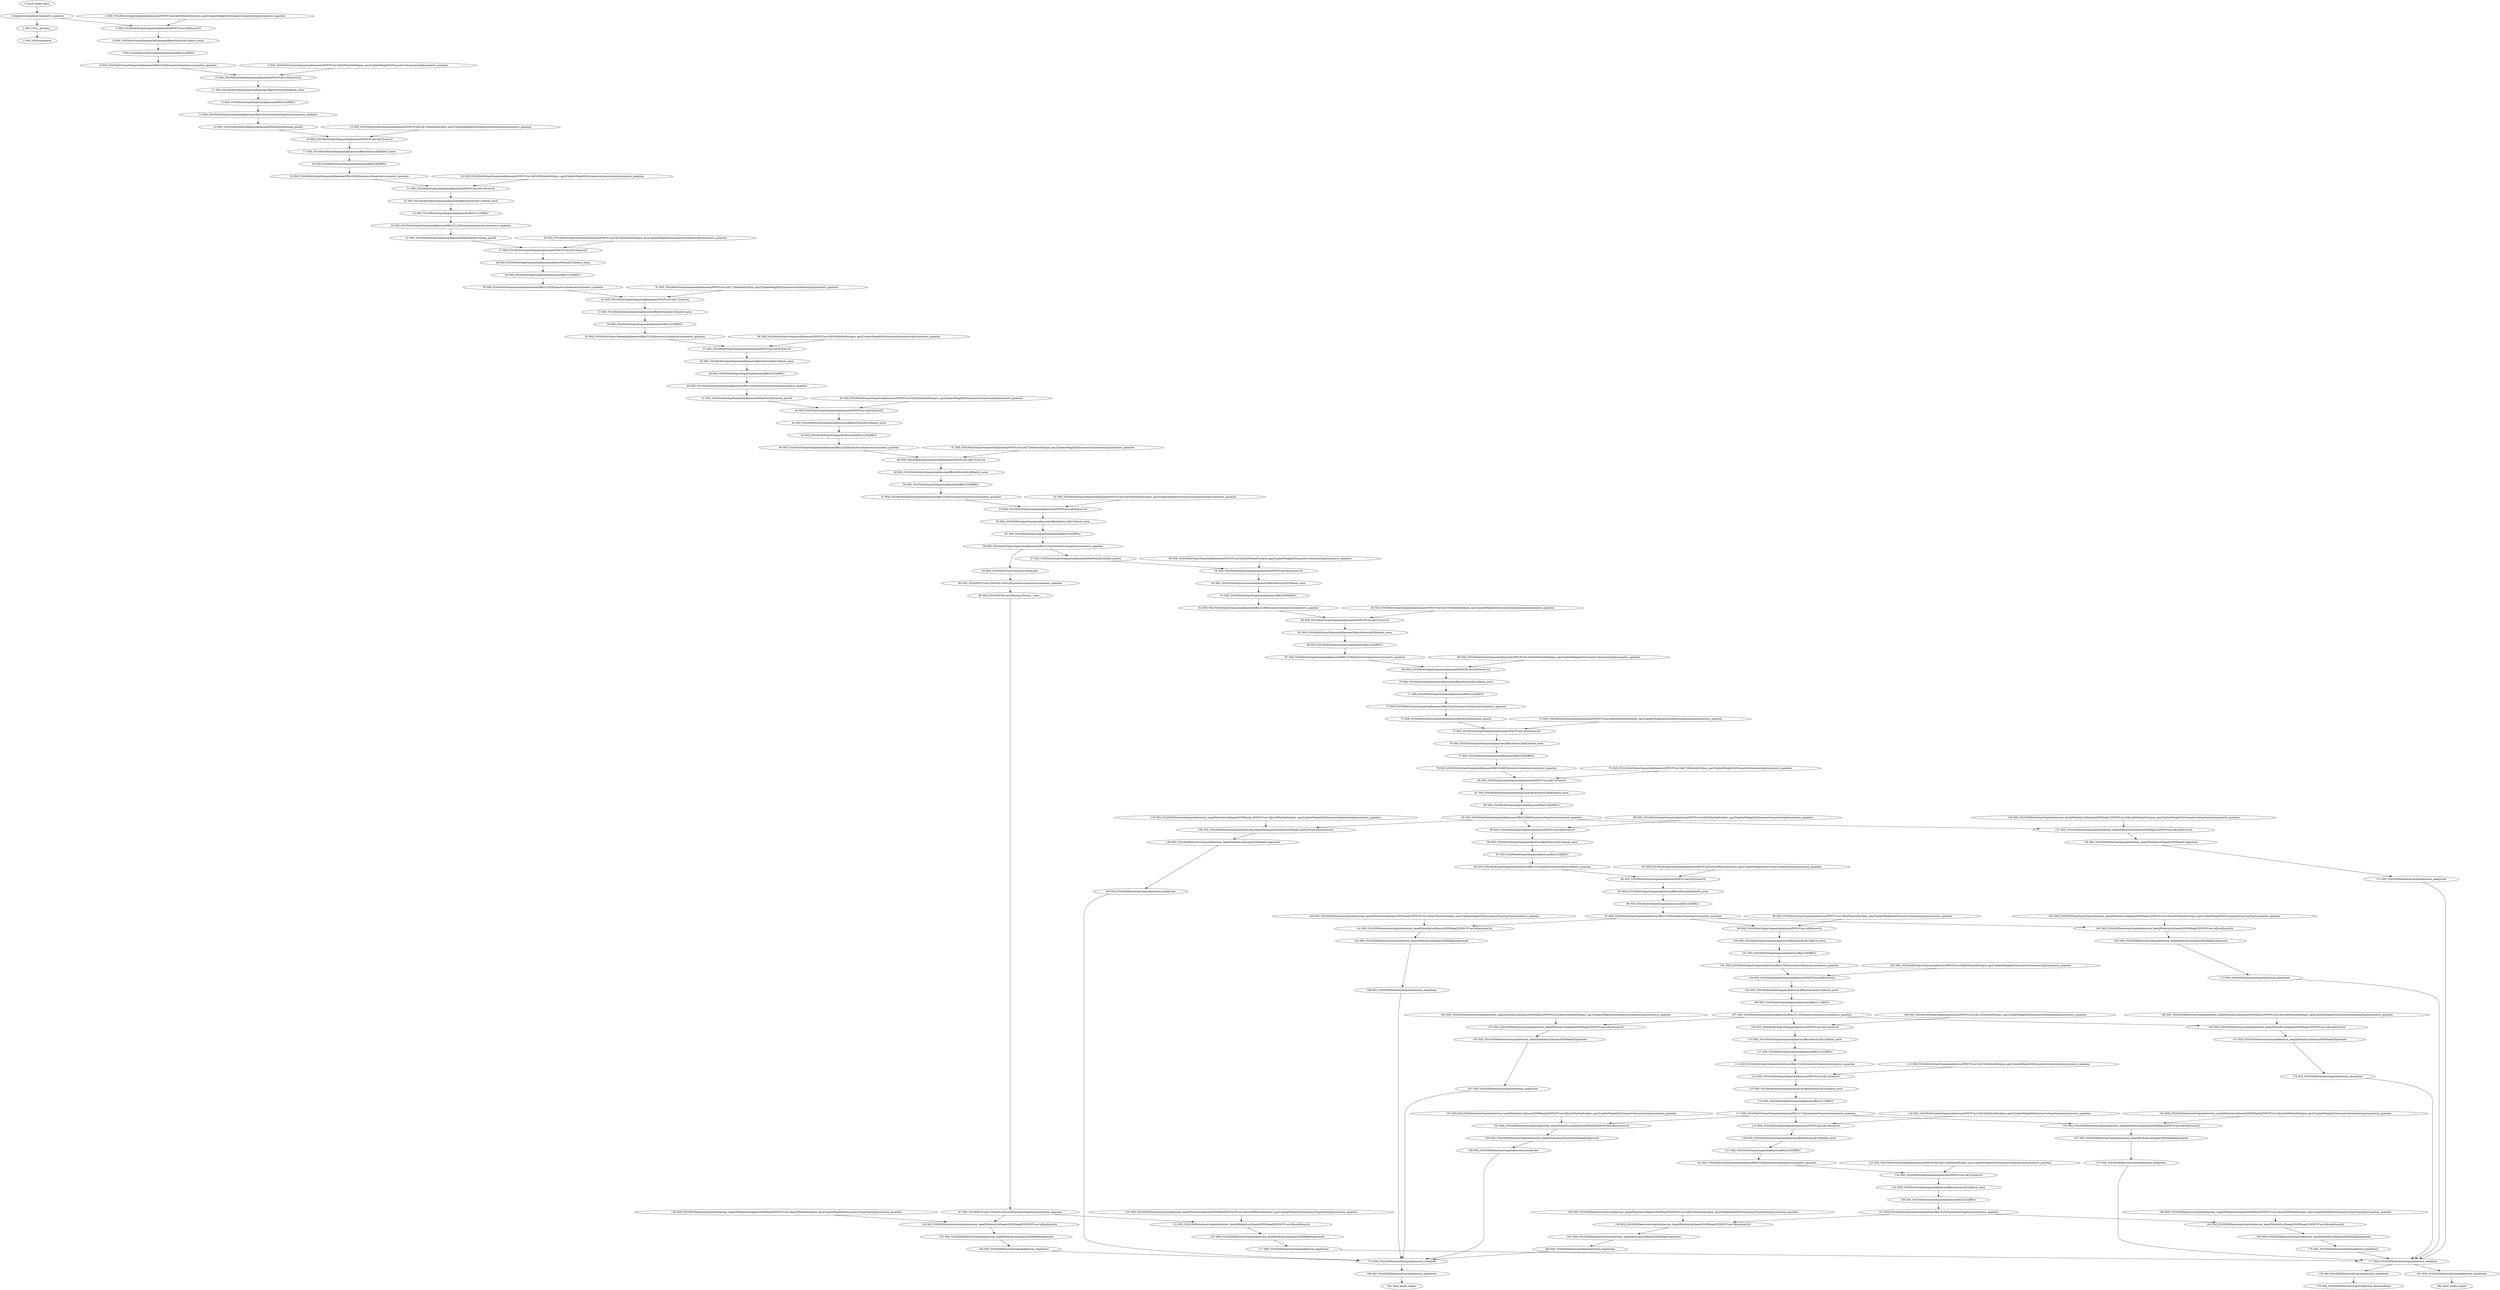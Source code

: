 strict digraph  {
"0 /nncf_model_input" [id=0, scope="", type=nncf_model_input];
"1 SymmetricQuantizer/symmetric_quantize" [id=1, scope=SymmetricQuantizer, type=symmetric_quantize];
"2 SSD_VGG/__getitem__" [id=2, scope=SSD_VGG, type=__getitem__];
"3 SSD_VGG/unsqueeze" [id=3, scope=SSD_VGG, type=unsqueeze];
"4 SSD_VGG/MultiOutputSequential[basenet]/NNCFConv2d[0]/ModuleDict[pre_ops]/UpdateWeight[0]/SymmetricQuantizer[op]/symmetric_quantize" [id=4, scope="SSD_VGG/MultiOutputSequential[basenet]/NNCFConv2d[0]/ModuleDict[pre_ops]/UpdateWeight[0]/SymmetricQuantizer[op]", type=symmetric_quantize];
"5 SSD_VGG/MultiOutputSequential[basenet]/NNCFConv2d[0]/conv2d" [id=5, scope="SSD_VGG/MultiOutputSequential[basenet]/NNCFConv2d[0]", type=conv2d];
"6 SSD_VGG/MultiOutputSequential[basenet]/BatchNorm2d[1]/batch_norm" [id=6, scope="SSD_VGG/MultiOutputSequential[basenet]/BatchNorm2d[1]", type=batch_norm];
"7 SSD_VGG/MultiOutputSequential[basenet]/ReLU[2]/RELU" [id=7, scope="SSD_VGG/MultiOutputSequential[basenet]/ReLU[2]", type=RELU];
"8 SSD_VGG/MultiOutputSequential[basenet]/ReLU[2]/SymmetricQuantizer/symmetric_quantize" [id=8, scope="SSD_VGG/MultiOutputSequential[basenet]/ReLU[2]/SymmetricQuantizer", type=symmetric_quantize];
"9 SSD_VGG/MultiOutputSequential[basenet]/NNCFConv2d[3]/ModuleDict[pre_ops]/UpdateWeight[0]/SymmetricQuantizer[op]/symmetric_quantize" [id=9, scope="SSD_VGG/MultiOutputSequential[basenet]/NNCFConv2d[3]/ModuleDict[pre_ops]/UpdateWeight[0]/SymmetricQuantizer[op]", type=symmetric_quantize];
"10 SSD_VGG/MultiOutputSequential[basenet]/NNCFConv2d[3]/conv2d" [id=10, scope="SSD_VGG/MultiOutputSequential[basenet]/NNCFConv2d[3]", type=conv2d];
"11 SSD_VGG/MultiOutputSequential[basenet]/BatchNorm2d[4]/batch_norm" [id=11, scope="SSD_VGG/MultiOutputSequential[basenet]/BatchNorm2d[4]", type=batch_norm];
"12 SSD_VGG/MultiOutputSequential[basenet]/ReLU[5]/RELU" [id=12, scope="SSD_VGG/MultiOutputSequential[basenet]/ReLU[5]", type=RELU];
"13 SSD_VGG/MultiOutputSequential[basenet]/ReLU[5]/SymmetricQuantizer/symmetric_quantize" [id=13, scope="SSD_VGG/MultiOutputSequential[basenet]/ReLU[5]/SymmetricQuantizer", type=symmetric_quantize];
"14 SSD_VGG/MultiOutputSequential[basenet]/MaxPool2d[6]/max_pool2d" [id=14, scope="SSD_VGG/MultiOutputSequential[basenet]/MaxPool2d[6]", type=max_pool2d];
"15 SSD_VGG/MultiOutputSequential[basenet]/NNCFConv2d[7]/ModuleDict[pre_ops]/UpdateWeight[0]/SymmetricQuantizer[op]/symmetric_quantize" [id=15, scope="SSD_VGG/MultiOutputSequential[basenet]/NNCFConv2d[7]/ModuleDict[pre_ops]/UpdateWeight[0]/SymmetricQuantizer[op]", type=symmetric_quantize];
"16 SSD_VGG/MultiOutputSequential[basenet]/NNCFConv2d[7]/conv2d" [id=16, scope="SSD_VGG/MultiOutputSequential[basenet]/NNCFConv2d[7]", type=conv2d];
"17 SSD_VGG/MultiOutputSequential[basenet]/BatchNorm2d[8]/batch_norm" [id=17, scope="SSD_VGG/MultiOutputSequential[basenet]/BatchNorm2d[8]", type=batch_norm];
"18 SSD_VGG/MultiOutputSequential[basenet]/ReLU[9]/RELU" [id=18, scope="SSD_VGG/MultiOutputSequential[basenet]/ReLU[9]", type=RELU];
"19 SSD_VGG/MultiOutputSequential[basenet]/ReLU[9]/SymmetricQuantizer/symmetric_quantize" [id=19, scope="SSD_VGG/MultiOutputSequential[basenet]/ReLU[9]/SymmetricQuantizer", type=symmetric_quantize];
"20 SSD_VGG/MultiOutputSequential[basenet]/NNCFConv2d[10]/ModuleDict[pre_ops]/UpdateWeight[0]/SymmetricQuantizer[op]/symmetric_quantize" [id=20, scope="SSD_VGG/MultiOutputSequential[basenet]/NNCFConv2d[10]/ModuleDict[pre_ops]/UpdateWeight[0]/SymmetricQuantizer[op]", type=symmetric_quantize];
"21 SSD_VGG/MultiOutputSequential[basenet]/NNCFConv2d[10]/conv2d" [id=21, scope="SSD_VGG/MultiOutputSequential[basenet]/NNCFConv2d[10]", type=conv2d];
"22 SSD_VGG/MultiOutputSequential[basenet]/BatchNorm2d[11]/batch_norm" [id=22, scope="SSD_VGG/MultiOutputSequential[basenet]/BatchNorm2d[11]", type=batch_norm];
"23 SSD_VGG/MultiOutputSequential[basenet]/ReLU[12]/RELU" [id=23, scope="SSD_VGG/MultiOutputSequential[basenet]/ReLU[12]", type=RELU];
"24 SSD_VGG/MultiOutputSequential[basenet]/ReLU[12]/SymmetricQuantizer/symmetric_quantize" [id=24, scope="SSD_VGG/MultiOutputSequential[basenet]/ReLU[12]/SymmetricQuantizer", type=symmetric_quantize];
"25 SSD_VGG/MultiOutputSequential[basenet]/MaxPool2d[13]/max_pool2d" [id=25, scope="SSD_VGG/MultiOutputSequential[basenet]/MaxPool2d[13]", type=max_pool2d];
"26 SSD_VGG/MultiOutputSequential[basenet]/NNCFConv2d[14]/ModuleDict[pre_ops]/UpdateWeight[0]/SymmetricQuantizer[op]/symmetric_quantize" [id=26, scope="SSD_VGG/MultiOutputSequential[basenet]/NNCFConv2d[14]/ModuleDict[pre_ops]/UpdateWeight[0]/SymmetricQuantizer[op]", type=symmetric_quantize];
"27 SSD_VGG/MultiOutputSequential[basenet]/NNCFConv2d[14]/conv2d" [id=27, scope="SSD_VGG/MultiOutputSequential[basenet]/NNCFConv2d[14]", type=conv2d];
"28 SSD_VGG/MultiOutputSequential[basenet]/BatchNorm2d[15]/batch_norm" [id=28, scope="SSD_VGG/MultiOutputSequential[basenet]/BatchNorm2d[15]", type=batch_norm];
"29 SSD_VGG/MultiOutputSequential[basenet]/ReLU[16]/RELU" [id=29, scope="SSD_VGG/MultiOutputSequential[basenet]/ReLU[16]", type=RELU];
"30 SSD_VGG/MultiOutputSequential[basenet]/ReLU[16]/SymmetricQuantizer/symmetric_quantize" [id=30, scope="SSD_VGG/MultiOutputSequential[basenet]/ReLU[16]/SymmetricQuantizer", type=symmetric_quantize];
"31 SSD_VGG/MultiOutputSequential[basenet]/NNCFConv2d[17]/ModuleDict[pre_ops]/UpdateWeight[0]/SymmetricQuantizer[op]/symmetric_quantize" [id=31, scope="SSD_VGG/MultiOutputSequential[basenet]/NNCFConv2d[17]/ModuleDict[pre_ops]/UpdateWeight[0]/SymmetricQuantizer[op]", type=symmetric_quantize];
"32 SSD_VGG/MultiOutputSequential[basenet]/NNCFConv2d[17]/conv2d" [id=32, scope="SSD_VGG/MultiOutputSequential[basenet]/NNCFConv2d[17]", type=conv2d];
"33 SSD_VGG/MultiOutputSequential[basenet]/BatchNorm2d[18]/batch_norm" [id=33, scope="SSD_VGG/MultiOutputSequential[basenet]/BatchNorm2d[18]", type=batch_norm];
"34 SSD_VGG/MultiOutputSequential[basenet]/ReLU[19]/RELU" [id=34, scope="SSD_VGG/MultiOutputSequential[basenet]/ReLU[19]", type=RELU];
"35 SSD_VGG/MultiOutputSequential[basenet]/ReLU[19]/SymmetricQuantizer/symmetric_quantize" [id=35, scope="SSD_VGG/MultiOutputSequential[basenet]/ReLU[19]/SymmetricQuantizer", type=symmetric_quantize];
"36 SSD_VGG/MultiOutputSequential[basenet]/NNCFConv2d[20]/ModuleDict[pre_ops]/UpdateWeight[0]/SymmetricQuantizer[op]/symmetric_quantize" [id=36, scope="SSD_VGG/MultiOutputSequential[basenet]/NNCFConv2d[20]/ModuleDict[pre_ops]/UpdateWeight[0]/SymmetricQuantizer[op]", type=symmetric_quantize];
"37 SSD_VGG/MultiOutputSequential[basenet]/NNCFConv2d[20]/conv2d" [id=37, scope="SSD_VGG/MultiOutputSequential[basenet]/NNCFConv2d[20]", type=conv2d];
"38 SSD_VGG/MultiOutputSequential[basenet]/BatchNorm2d[21]/batch_norm" [id=38, scope="SSD_VGG/MultiOutputSequential[basenet]/BatchNorm2d[21]", type=batch_norm];
"39 SSD_VGG/MultiOutputSequential[basenet]/ReLU[22]/RELU" [id=39, scope="SSD_VGG/MultiOutputSequential[basenet]/ReLU[22]", type=RELU];
"40 SSD_VGG/MultiOutputSequential[basenet]/ReLU[22]/SymmetricQuantizer/symmetric_quantize" [id=40, scope="SSD_VGG/MultiOutputSequential[basenet]/ReLU[22]/SymmetricQuantizer", type=symmetric_quantize];
"41 SSD_VGG/MultiOutputSequential[basenet]/MaxPool2d[23]/max_pool2d" [id=41, scope="SSD_VGG/MultiOutputSequential[basenet]/MaxPool2d[23]", type=max_pool2d];
"42 SSD_VGG/MultiOutputSequential[basenet]/NNCFConv2d[24]/ModuleDict[pre_ops]/UpdateWeight[0]/SymmetricQuantizer[op]/symmetric_quantize" [id=42, scope="SSD_VGG/MultiOutputSequential[basenet]/NNCFConv2d[24]/ModuleDict[pre_ops]/UpdateWeight[0]/SymmetricQuantizer[op]", type=symmetric_quantize];
"43 SSD_VGG/MultiOutputSequential[basenet]/NNCFConv2d[24]/conv2d" [id=43, scope="SSD_VGG/MultiOutputSequential[basenet]/NNCFConv2d[24]", type=conv2d];
"44 SSD_VGG/MultiOutputSequential[basenet]/BatchNorm2d[25]/batch_norm" [id=44, scope="SSD_VGG/MultiOutputSequential[basenet]/BatchNorm2d[25]", type=batch_norm];
"45 SSD_VGG/MultiOutputSequential[basenet]/ReLU[26]/RELU" [id=45, scope="SSD_VGG/MultiOutputSequential[basenet]/ReLU[26]", type=RELU];
"46 SSD_VGG/MultiOutputSequential[basenet]/ReLU[26]/SymmetricQuantizer/symmetric_quantize" [id=46, scope="SSD_VGG/MultiOutputSequential[basenet]/ReLU[26]/SymmetricQuantizer", type=symmetric_quantize];
"47 SSD_VGG/MultiOutputSequential[basenet]/NNCFConv2d[27]/ModuleDict[pre_ops]/UpdateWeight[0]/SymmetricQuantizer[op]/symmetric_quantize" [id=47, scope="SSD_VGG/MultiOutputSequential[basenet]/NNCFConv2d[27]/ModuleDict[pre_ops]/UpdateWeight[0]/SymmetricQuantizer[op]", type=symmetric_quantize];
"48 SSD_VGG/MultiOutputSequential[basenet]/NNCFConv2d[27]/conv2d" [id=48, scope="SSD_VGG/MultiOutputSequential[basenet]/NNCFConv2d[27]", type=conv2d];
"49 SSD_VGG/MultiOutputSequential[basenet]/BatchNorm2d[28]/batch_norm" [id=49, scope="SSD_VGG/MultiOutputSequential[basenet]/BatchNorm2d[28]", type=batch_norm];
"50 SSD_VGG/MultiOutputSequential[basenet]/ReLU[29]/RELU" [id=50, scope="SSD_VGG/MultiOutputSequential[basenet]/ReLU[29]", type=RELU];
"51 SSD_VGG/MultiOutputSequential[basenet]/ReLU[29]/SymmetricQuantizer/symmetric_quantize" [id=51, scope="SSD_VGG/MultiOutputSequential[basenet]/ReLU[29]/SymmetricQuantizer", type=symmetric_quantize];
"52 SSD_VGG/MultiOutputSequential[basenet]/NNCFConv2d[30]/ModuleDict[pre_ops]/UpdateWeight[0]/SymmetricQuantizer[op]/symmetric_quantize" [id=52, scope="SSD_VGG/MultiOutputSequential[basenet]/NNCFConv2d[30]/ModuleDict[pre_ops]/UpdateWeight[0]/SymmetricQuantizer[op]", type=symmetric_quantize];
"53 SSD_VGG/MultiOutputSequential[basenet]/NNCFConv2d[30]/conv2d" [id=53, scope="SSD_VGG/MultiOutputSequential[basenet]/NNCFConv2d[30]", type=conv2d];
"54 SSD_VGG/MultiOutputSequential[basenet]/BatchNorm2d[31]/batch_norm" [id=54, scope="SSD_VGG/MultiOutputSequential[basenet]/BatchNorm2d[31]", type=batch_norm];
"55 SSD_VGG/MultiOutputSequential[basenet]/ReLU[32]/RELU" [id=55, scope="SSD_VGG/MultiOutputSequential[basenet]/ReLU[32]", type=RELU];
"56 SSD_VGG/MultiOutputSequential[basenet]/ReLU[32]/SymmetricQuantizer/symmetric_quantize" [id=56, scope="SSD_VGG/MultiOutputSequential[basenet]/ReLU[32]/SymmetricQuantizer", type=symmetric_quantize];
"57 SSD_VGG/MultiOutputSequential[basenet]/MaxPool2d[33]/max_pool2d" [id=57, scope="SSD_VGG/MultiOutputSequential[basenet]/MaxPool2d[33]", type=max_pool2d];
"58 SSD_VGG/MultiOutputSequential[basenet]/NNCFConv2d[34]/ModuleDict[pre_ops]/UpdateWeight[0]/SymmetricQuantizer[op]/symmetric_quantize" [id=58, scope="SSD_VGG/MultiOutputSequential[basenet]/NNCFConv2d[34]/ModuleDict[pre_ops]/UpdateWeight[0]/SymmetricQuantizer[op]", type=symmetric_quantize];
"59 SSD_VGG/MultiOutputSequential[basenet]/NNCFConv2d[34]/conv2d" [id=59, scope="SSD_VGG/MultiOutputSequential[basenet]/NNCFConv2d[34]", type=conv2d];
"60 SSD_VGG/MultiOutputSequential[basenet]/BatchNorm2d[35]/batch_norm" [id=60, scope="SSD_VGG/MultiOutputSequential[basenet]/BatchNorm2d[35]", type=batch_norm];
"61 SSD_VGG/MultiOutputSequential[basenet]/ReLU[36]/RELU" [id=61, scope="SSD_VGG/MultiOutputSequential[basenet]/ReLU[36]", type=RELU];
"62 SSD_VGG/MultiOutputSequential[basenet]/ReLU[36]/SymmetricQuantizer/symmetric_quantize" [id=62, scope="SSD_VGG/MultiOutputSequential[basenet]/ReLU[36]/SymmetricQuantizer", type=symmetric_quantize];
"63 SSD_VGG/MultiOutputSequential[basenet]/NNCFConv2d[37]/ModuleDict[pre_ops]/UpdateWeight[0]/SymmetricQuantizer[op]/symmetric_quantize" [id=63, scope="SSD_VGG/MultiOutputSequential[basenet]/NNCFConv2d[37]/ModuleDict[pre_ops]/UpdateWeight[0]/SymmetricQuantizer[op]", type=symmetric_quantize];
"64 SSD_VGG/MultiOutputSequential[basenet]/NNCFConv2d[37]/conv2d" [id=64, scope="SSD_VGG/MultiOutputSequential[basenet]/NNCFConv2d[37]", type=conv2d];
"65 SSD_VGG/MultiOutputSequential[basenet]/BatchNorm2d[38]/batch_norm" [id=65, scope="SSD_VGG/MultiOutputSequential[basenet]/BatchNorm2d[38]", type=batch_norm];
"66 SSD_VGG/MultiOutputSequential[basenet]/ReLU[39]/RELU" [id=66, scope="SSD_VGG/MultiOutputSequential[basenet]/ReLU[39]", type=RELU];
"67 SSD_VGG/MultiOutputSequential[basenet]/ReLU[39]/SymmetricQuantizer/symmetric_quantize" [id=67, scope="SSD_VGG/MultiOutputSequential[basenet]/ReLU[39]/SymmetricQuantizer", type=symmetric_quantize];
"68 SSD_VGG/MultiOutputSequential[basenet]/NNCFConv2d[40]/ModuleDict[pre_ops]/UpdateWeight[0]/SymmetricQuantizer[op]/symmetric_quantize" [id=68, scope="SSD_VGG/MultiOutputSequential[basenet]/NNCFConv2d[40]/ModuleDict[pre_ops]/UpdateWeight[0]/SymmetricQuantizer[op]", type=symmetric_quantize];
"69 SSD_VGG/MultiOutputSequential[basenet]/NNCFConv2d[40]/conv2d" [id=69, scope="SSD_VGG/MultiOutputSequential[basenet]/NNCFConv2d[40]", type=conv2d];
"70 SSD_VGG/MultiOutputSequential[basenet]/BatchNorm2d[41]/batch_norm" [id=70, scope="SSD_VGG/MultiOutputSequential[basenet]/BatchNorm2d[41]", type=batch_norm];
"71 SSD_VGG/MultiOutputSequential[basenet]/ReLU[42]/RELU" [id=71, scope="SSD_VGG/MultiOutputSequential[basenet]/ReLU[42]", type=RELU];
"72 SSD_VGG/MultiOutputSequential[basenet]/ReLU[42]/SymmetricQuantizer/symmetric_quantize" [id=72, scope="SSD_VGG/MultiOutputSequential[basenet]/ReLU[42]/SymmetricQuantizer", type=symmetric_quantize];
"73 SSD_VGG/MultiOutputSequential[basenet]/MaxPool2d[43]/max_pool2d" [id=73, scope="SSD_VGG/MultiOutputSequential[basenet]/MaxPool2d[43]", type=max_pool2d];
"74 SSD_VGG/MultiOutputSequential[basenet]/NNCFConv2d[44]/ModuleDict[pre_ops]/UpdateWeight[0]/SymmetricQuantizer[op]/symmetric_quantize" [id=74, scope="SSD_VGG/MultiOutputSequential[basenet]/NNCFConv2d[44]/ModuleDict[pre_ops]/UpdateWeight[0]/SymmetricQuantizer[op]", type=symmetric_quantize];
"75 SSD_VGG/MultiOutputSequential[basenet]/NNCFConv2d[44]/conv2d" [id=75, scope="SSD_VGG/MultiOutputSequential[basenet]/NNCFConv2d[44]", type=conv2d];
"76 SSD_VGG/MultiOutputSequential[basenet]/BatchNorm2d[45]/batch_norm" [id=76, scope="SSD_VGG/MultiOutputSequential[basenet]/BatchNorm2d[45]", type=batch_norm];
"77 SSD_VGG/MultiOutputSequential[basenet]/ReLU[46]/RELU" [id=77, scope="SSD_VGG/MultiOutputSequential[basenet]/ReLU[46]", type=RELU];
"78 SSD_VGG/MultiOutputSequential[basenet]/ReLU[46]/SymmetricQuantizer/symmetric_quantize" [id=78, scope="SSD_VGG/MultiOutputSequential[basenet]/ReLU[46]/SymmetricQuantizer", type=symmetric_quantize];
"79 SSD_VGG/MultiOutputSequential[basenet]/NNCFConv2d[47]/ModuleDict[pre_ops]/UpdateWeight[0]/SymmetricQuantizer[op]/symmetric_quantize" [id=79, scope="SSD_VGG/MultiOutputSequential[basenet]/NNCFConv2d[47]/ModuleDict[pre_ops]/UpdateWeight[0]/SymmetricQuantizer[op]", type=symmetric_quantize];
"80 SSD_VGG/MultiOutputSequential[basenet]/NNCFConv2d[47]/conv2d" [id=80, scope="SSD_VGG/MultiOutputSequential[basenet]/NNCFConv2d[47]", type=conv2d];
"81 SSD_VGG/MultiOutputSequential[basenet]/BatchNorm2d[48]/batch_norm" [id=81, scope="SSD_VGG/MultiOutputSequential[basenet]/BatchNorm2d[48]", type=batch_norm];
"82 SSD_VGG/MultiOutputSequential[basenet]/ReLU[49]/RELU" [id=82, scope="SSD_VGG/MultiOutputSequential[basenet]/ReLU[49]", type=RELU];
"83 SSD_VGG/MultiOutputSequential[basenet]/ReLU[49]/SymmetricQuantizer/symmetric_quantize" [id=83, scope="SSD_VGG/MultiOutputSequential[basenet]/ReLU[49]/SymmetricQuantizer", type=symmetric_quantize];
"84 SSD_VGG/NNCFUserL2Norm[L2Norm]/div" [id=84, scope="SSD_VGG/NNCFUserL2Norm[L2Norm]", type=div];
"85 SSD_VGG/NNCFUserL2Norm[L2Norm]/SymmetricQuantizer/symmetric_quantize" [id=85, scope="SSD_VGG/NNCFUserL2Norm[L2Norm]/SymmetricQuantizer", type=symmetric_quantize];
"86 SSD_VGG/NNCFUserL2Norm[L2Norm]/__rmul__" [id=86, scope="SSD_VGG/NNCFUserL2Norm[L2Norm]", type=__rmul__];
"87 SSD_VGG/NNCFUserL2Norm[L2Norm]/SymmetricQuantizer/symmetric_quantize" [id=87, scope="SSD_VGG/NNCFUserL2Norm[L2Norm]/SymmetricQuantizer", type=symmetric_quantize];
"88 SSD_VGG/MultiOutputSequential[extras]/NNCFConv2d[0]/ModuleDict[pre_ops]/UpdateWeight[0]/SymmetricQuantizer[op]/symmetric_quantize" [id=88, scope="SSD_VGG/MultiOutputSequential[extras]/NNCFConv2d[0]/ModuleDict[pre_ops]/UpdateWeight[0]/SymmetricQuantizer[op]", type=symmetric_quantize];
"89 SSD_VGG/MultiOutputSequential[extras]/NNCFConv2d[0]/conv2d" [id=89, scope="SSD_VGG/MultiOutputSequential[extras]/NNCFConv2d[0]", type=conv2d];
"90 SSD_VGG/MultiOutputSequential[extras]/BatchNorm2d[1]/batch_norm" [id=90, scope="SSD_VGG/MultiOutputSequential[extras]/BatchNorm2d[1]", type=batch_norm];
"91 SSD_VGG/MultiOutputSequential[extras]/ReLU[2]/RELU" [id=91, scope="SSD_VGG/MultiOutputSequential[extras]/ReLU[2]", type=RELU];
"92 SSD_VGG/MultiOutputSequential[extras]/ReLU[2]/SymmetricQuantizer/symmetric_quantize" [id=92, scope="SSD_VGG/MultiOutputSequential[extras]/ReLU[2]/SymmetricQuantizer", type=symmetric_quantize];
"93 SSD_VGG/MultiOutputSequential[extras]/NNCFConv2d[3]/ModuleDict[pre_ops]/UpdateWeight[0]/SymmetricQuantizer[op]/symmetric_quantize" [id=93, scope="SSD_VGG/MultiOutputSequential[extras]/NNCFConv2d[3]/ModuleDict[pre_ops]/UpdateWeight[0]/SymmetricQuantizer[op]", type=symmetric_quantize];
"94 SSD_VGG/MultiOutputSequential[extras]/NNCFConv2d[3]/conv2d" [id=94, scope="SSD_VGG/MultiOutputSequential[extras]/NNCFConv2d[3]", type=conv2d];
"95 SSD_VGG/MultiOutputSequential[extras]/BatchNorm2d[4]/batch_norm" [id=95, scope="SSD_VGG/MultiOutputSequential[extras]/BatchNorm2d[4]", type=batch_norm];
"96 SSD_VGG/MultiOutputSequential[extras]/ReLU[5]/RELU" [id=96, scope="SSD_VGG/MultiOutputSequential[extras]/ReLU[5]", type=RELU];
"97 SSD_VGG/MultiOutputSequential[extras]/ReLU[5]/SymmetricQuantizer/symmetric_quantize" [id=97, scope="SSD_VGG/MultiOutputSequential[extras]/ReLU[5]/SymmetricQuantizer", type=symmetric_quantize];
"98 SSD_VGG/MultiOutputSequential[extras]/NNCFConv2d[6]/ModuleDict[pre_ops]/UpdateWeight[0]/SymmetricQuantizer[op]/symmetric_quantize" [id=98, scope="SSD_VGG/MultiOutputSequential[extras]/NNCFConv2d[6]/ModuleDict[pre_ops]/UpdateWeight[0]/SymmetricQuantizer[op]", type=symmetric_quantize];
"99 SSD_VGG/MultiOutputSequential[extras]/NNCFConv2d[6]/conv2d" [id=99, scope="SSD_VGG/MultiOutputSequential[extras]/NNCFConv2d[6]", type=conv2d];
"100 SSD_VGG/MultiOutputSequential[extras]/BatchNorm2d[7]/batch_norm" [id=100, scope="SSD_VGG/MultiOutputSequential[extras]/BatchNorm2d[7]", type=batch_norm];
"101 SSD_VGG/MultiOutputSequential[extras]/ReLU[8]/RELU" [id=101, scope="SSD_VGG/MultiOutputSequential[extras]/ReLU[8]", type=RELU];
"102 SSD_VGG/MultiOutputSequential[extras]/ReLU[8]/SymmetricQuantizer/symmetric_quantize" [id=102, scope="SSD_VGG/MultiOutputSequential[extras]/ReLU[8]/SymmetricQuantizer", type=symmetric_quantize];
"103 SSD_VGG/MultiOutputSequential[extras]/NNCFConv2d[9]/ModuleDict[pre_ops]/UpdateWeight[0]/SymmetricQuantizer[op]/symmetric_quantize" [id=103, scope="SSD_VGG/MultiOutputSequential[extras]/NNCFConv2d[9]/ModuleDict[pre_ops]/UpdateWeight[0]/SymmetricQuantizer[op]", type=symmetric_quantize];
"104 SSD_VGG/MultiOutputSequential[extras]/NNCFConv2d[9]/conv2d" [id=104, scope="SSD_VGG/MultiOutputSequential[extras]/NNCFConv2d[9]", type=conv2d];
"105 SSD_VGG/MultiOutputSequential[extras]/BatchNorm2d[10]/batch_norm" [id=105, scope="SSD_VGG/MultiOutputSequential[extras]/BatchNorm2d[10]", type=batch_norm];
"106 SSD_VGG/MultiOutputSequential[extras]/ReLU[11]/RELU" [id=106, scope="SSD_VGG/MultiOutputSequential[extras]/ReLU[11]", type=RELU];
"107 SSD_VGG/MultiOutputSequential[extras]/ReLU[11]/SymmetricQuantizer/symmetric_quantize" [id=107, scope="SSD_VGG/MultiOutputSequential[extras]/ReLU[11]/SymmetricQuantizer", type=symmetric_quantize];
"108 SSD_VGG/MultiOutputSequential[extras]/NNCFConv2d[12]/ModuleDict[pre_ops]/UpdateWeight[0]/SymmetricQuantizer[op]/symmetric_quantize" [id=108, scope="SSD_VGG/MultiOutputSequential[extras]/NNCFConv2d[12]/ModuleDict[pre_ops]/UpdateWeight[0]/SymmetricQuantizer[op]", type=symmetric_quantize];
"109 SSD_VGG/MultiOutputSequential[extras]/NNCFConv2d[12]/conv2d" [id=109, scope="SSD_VGG/MultiOutputSequential[extras]/NNCFConv2d[12]", type=conv2d];
"110 SSD_VGG/MultiOutputSequential[extras]/BatchNorm2d[13]/batch_norm" [id=110, scope="SSD_VGG/MultiOutputSequential[extras]/BatchNorm2d[13]", type=batch_norm];
"111 SSD_VGG/MultiOutputSequential[extras]/ReLU[14]/RELU" [id=111, scope="SSD_VGG/MultiOutputSequential[extras]/ReLU[14]", type=RELU];
"112 SSD_VGG/MultiOutputSequential[extras]/ReLU[14]/SymmetricQuantizer/symmetric_quantize" [id=112, scope="SSD_VGG/MultiOutputSequential[extras]/ReLU[14]/SymmetricQuantizer", type=symmetric_quantize];
"113 SSD_VGG/MultiOutputSequential[extras]/NNCFConv2d[15]/ModuleDict[pre_ops]/UpdateWeight[0]/SymmetricQuantizer[op]/symmetric_quantize" [id=113, scope="SSD_VGG/MultiOutputSequential[extras]/NNCFConv2d[15]/ModuleDict[pre_ops]/UpdateWeight[0]/SymmetricQuantizer[op]", type=symmetric_quantize];
"114 SSD_VGG/MultiOutputSequential[extras]/NNCFConv2d[15]/conv2d" [id=114, scope="SSD_VGG/MultiOutputSequential[extras]/NNCFConv2d[15]", type=conv2d];
"115 SSD_VGG/MultiOutputSequential[extras]/BatchNorm2d[16]/batch_norm" [id=115, scope="SSD_VGG/MultiOutputSequential[extras]/BatchNorm2d[16]", type=batch_norm];
"116 SSD_VGG/MultiOutputSequential[extras]/ReLU[17]/RELU" [id=116, scope="SSD_VGG/MultiOutputSequential[extras]/ReLU[17]", type=RELU];
"117 SSD_VGG/MultiOutputSequential[extras]/ReLU[17]/SymmetricQuantizer/symmetric_quantize" [id=117, scope="SSD_VGG/MultiOutputSequential[extras]/ReLU[17]/SymmetricQuantizer", type=symmetric_quantize];
"118 SSD_VGG/MultiOutputSequential[extras]/NNCFConv2d[18]/ModuleDict[pre_ops]/UpdateWeight[0]/SymmetricQuantizer[op]/symmetric_quantize" [id=118, scope="SSD_VGG/MultiOutputSequential[extras]/NNCFConv2d[18]/ModuleDict[pre_ops]/UpdateWeight[0]/SymmetricQuantizer[op]", type=symmetric_quantize];
"119 SSD_VGG/MultiOutputSequential[extras]/NNCFConv2d[18]/conv2d" [id=119, scope="SSD_VGG/MultiOutputSequential[extras]/NNCFConv2d[18]", type=conv2d];
"120 SSD_VGG/MultiOutputSequential[extras]/BatchNorm2d[19]/batch_norm" [id=120, scope="SSD_VGG/MultiOutputSequential[extras]/BatchNorm2d[19]", type=batch_norm];
"121 SSD_VGG/MultiOutputSequential[extras]/ReLU[20]/RELU" [id=121, scope="SSD_VGG/MultiOutputSequential[extras]/ReLU[20]", type=RELU];
"122 SSD_VGG/MultiOutputSequential[extras]/ReLU[20]/SymmetricQuantizer/symmetric_quantize" [id=122, scope="SSD_VGG/MultiOutputSequential[extras]/ReLU[20]/SymmetricQuantizer", type=symmetric_quantize];
"123 SSD_VGG/MultiOutputSequential[extras]/NNCFConv2d[21]/ModuleDict[pre_ops]/UpdateWeight[0]/SymmetricQuantizer[op]/symmetric_quantize" [id=123, scope="SSD_VGG/MultiOutputSequential[extras]/NNCFConv2d[21]/ModuleDict[pre_ops]/UpdateWeight[0]/SymmetricQuantizer[op]", type=symmetric_quantize];
"124 SSD_VGG/MultiOutputSequential[extras]/NNCFConv2d[21]/conv2d" [id=124, scope="SSD_VGG/MultiOutputSequential[extras]/NNCFConv2d[21]", type=conv2d];
"125 SSD_VGG/MultiOutputSequential[extras]/BatchNorm2d[22]/batch_norm" [id=125, scope="SSD_VGG/MultiOutputSequential[extras]/BatchNorm2d[22]", type=batch_norm];
"126 SSD_VGG/MultiOutputSequential[extras]/ReLU[23]/RELU" [id=126, scope="SSD_VGG/MultiOutputSequential[extras]/ReLU[23]", type=RELU];
"127 SSD_VGG/MultiOutputSequential[extras]/ReLU[23]/SymmetricQuantizer/symmetric_quantize" [id=127, scope="SSD_VGG/MultiOutputSequential[extras]/ReLU[23]/SymmetricQuantizer", type=symmetric_quantize];
"128 SSD_VGG/SSDDetectionOutput[detection_head]/ModuleList[heads]/SSDHead[0]/NNCFConv2d[loc]/ModuleDict[pre_ops]/UpdateWeight[0]/SymmetricQuantizer[op]/symmetric_quantize" [id=128, scope="SSD_VGG/SSDDetectionOutput[detection_head]/ModuleList[heads]/SSDHead[0]/NNCFConv2d[loc]/ModuleDict[pre_ops]/UpdateWeight[0]/SymmetricQuantizer[op]", type=symmetric_quantize];
"129 SSD_VGG/SSDDetectionOutput[detection_head]/ModuleList[heads]/SSDHead[0]/NNCFConv2d[loc]/conv2d" [id=129, scope="SSD_VGG/SSDDetectionOutput[detection_head]/ModuleList[heads]/SSDHead[0]/NNCFConv2d[loc]", type=conv2d];
"130 SSD_VGG/SSDDetectionOutput[detection_head]/ModuleList[heads]/SSDHead[0]/NNCFConv2d[conf]/ModuleDict[pre_ops]/UpdateWeight[0]/SymmetricQuantizer[op]/symmetric_quantize" [id=130, scope="SSD_VGG/SSDDetectionOutput[detection_head]/ModuleList[heads]/SSDHead[0]/NNCFConv2d[conf]/ModuleDict[pre_ops]/UpdateWeight[0]/SymmetricQuantizer[op]", type=symmetric_quantize];
"131 SSD_VGG/SSDDetectionOutput[detection_head]/ModuleList[heads]/SSDHead[0]/NNCFConv2d[conf]/conv2d" [id=131, scope="SSD_VGG/SSDDetectionOutput[detection_head]/ModuleList[heads]/SSDHead[0]/NNCFConv2d[conf]", type=conv2d];
"132 SSD_VGG/SSDDetectionOutput[detection_head]/ModuleList[heads]/SSDHead[0]/permute" [id=132, scope="SSD_VGG/SSDDetectionOutput[detection_head]/ModuleList[heads]/SSDHead[0]", type=permute];
"133 SSD_VGG/SSDDetectionOutput[detection_head]/ModuleList[heads]/SSDHead[0]/permute" [id=133, scope="SSD_VGG/SSDDetectionOutput[detection_head]/ModuleList[heads]/SSDHead[0]", type=permute];
"134 SSD_VGG/SSDDetectionOutput[detection_head]/ModuleList[heads]/SSDHead[1]/NNCFConv2d[loc]/ModuleDict[pre_ops]/UpdateWeight[0]/SymmetricQuantizer[op]/symmetric_quantize" [id=134, scope="SSD_VGG/SSDDetectionOutput[detection_head]/ModuleList[heads]/SSDHead[1]/NNCFConv2d[loc]/ModuleDict[pre_ops]/UpdateWeight[0]/SymmetricQuantizer[op]", type=symmetric_quantize];
"135 SSD_VGG/SSDDetectionOutput[detection_head]/ModuleList[heads]/SSDHead[1]/NNCFConv2d[loc]/conv2d" [id=135, scope="SSD_VGG/SSDDetectionOutput[detection_head]/ModuleList[heads]/SSDHead[1]/NNCFConv2d[loc]", type=conv2d];
"136 SSD_VGG/SSDDetectionOutput[detection_head]/ModuleList[heads]/SSDHead[1]/NNCFConv2d[conf]/ModuleDict[pre_ops]/UpdateWeight[0]/SymmetricQuantizer[op]/symmetric_quantize" [id=136, scope="SSD_VGG/SSDDetectionOutput[detection_head]/ModuleList[heads]/SSDHead[1]/NNCFConv2d[conf]/ModuleDict[pre_ops]/UpdateWeight[0]/SymmetricQuantizer[op]", type=symmetric_quantize];
"137 SSD_VGG/SSDDetectionOutput[detection_head]/ModuleList[heads]/SSDHead[1]/NNCFConv2d[conf]/conv2d" [id=137, scope="SSD_VGG/SSDDetectionOutput[detection_head]/ModuleList[heads]/SSDHead[1]/NNCFConv2d[conf]", type=conv2d];
"138 SSD_VGG/SSDDetectionOutput[detection_head]/ModuleList[heads]/SSDHead[1]/permute" [id=138, scope="SSD_VGG/SSDDetectionOutput[detection_head]/ModuleList[heads]/SSDHead[1]", type=permute];
"139 SSD_VGG/SSDDetectionOutput[detection_head]/ModuleList[heads]/SSDHead[1]/permute" [id=139, scope="SSD_VGG/SSDDetectionOutput[detection_head]/ModuleList[heads]/SSDHead[1]", type=permute];
"140 SSD_VGG/SSDDetectionOutput[detection_head]/ModuleList[heads]/SSDHead[2]/NNCFConv2d[loc]/ModuleDict[pre_ops]/UpdateWeight[0]/SymmetricQuantizer[op]/symmetric_quantize" [id=140, scope="SSD_VGG/SSDDetectionOutput[detection_head]/ModuleList[heads]/SSDHead[2]/NNCFConv2d[loc]/ModuleDict[pre_ops]/UpdateWeight[0]/SymmetricQuantizer[op]", type=symmetric_quantize];
"141 SSD_VGG/SSDDetectionOutput[detection_head]/ModuleList[heads]/SSDHead[2]/NNCFConv2d[loc]/conv2d" [id=141, scope="SSD_VGG/SSDDetectionOutput[detection_head]/ModuleList[heads]/SSDHead[2]/NNCFConv2d[loc]", type=conv2d];
"142 SSD_VGG/SSDDetectionOutput[detection_head]/ModuleList[heads]/SSDHead[2]/NNCFConv2d[conf]/ModuleDict[pre_ops]/UpdateWeight[0]/SymmetricQuantizer[op]/symmetric_quantize" [id=142, scope="SSD_VGG/SSDDetectionOutput[detection_head]/ModuleList[heads]/SSDHead[2]/NNCFConv2d[conf]/ModuleDict[pre_ops]/UpdateWeight[0]/SymmetricQuantizer[op]", type=symmetric_quantize];
"143 SSD_VGG/SSDDetectionOutput[detection_head]/ModuleList[heads]/SSDHead[2]/NNCFConv2d[conf]/conv2d" [id=143, scope="SSD_VGG/SSDDetectionOutput[detection_head]/ModuleList[heads]/SSDHead[2]/NNCFConv2d[conf]", type=conv2d];
"144 SSD_VGG/SSDDetectionOutput[detection_head]/ModuleList[heads]/SSDHead[2]/permute" [id=144, scope="SSD_VGG/SSDDetectionOutput[detection_head]/ModuleList[heads]/SSDHead[2]", type=permute];
"145 SSD_VGG/SSDDetectionOutput[detection_head]/ModuleList[heads]/SSDHead[2]/permute" [id=145, scope="SSD_VGG/SSDDetectionOutput[detection_head]/ModuleList[heads]/SSDHead[2]", type=permute];
"146 SSD_VGG/SSDDetectionOutput[detection_head]/ModuleList[heads]/SSDHead[3]/NNCFConv2d[loc]/ModuleDict[pre_ops]/UpdateWeight[0]/SymmetricQuantizer[op]/symmetric_quantize" [id=146, scope="SSD_VGG/SSDDetectionOutput[detection_head]/ModuleList[heads]/SSDHead[3]/NNCFConv2d[loc]/ModuleDict[pre_ops]/UpdateWeight[0]/SymmetricQuantizer[op]", type=symmetric_quantize];
"147 SSD_VGG/SSDDetectionOutput[detection_head]/ModuleList[heads]/SSDHead[3]/NNCFConv2d[loc]/conv2d" [id=147, scope="SSD_VGG/SSDDetectionOutput[detection_head]/ModuleList[heads]/SSDHead[3]/NNCFConv2d[loc]", type=conv2d];
"148 SSD_VGG/SSDDetectionOutput[detection_head]/ModuleList[heads]/SSDHead[3]/NNCFConv2d[conf]/ModuleDict[pre_ops]/UpdateWeight[0]/SymmetricQuantizer[op]/symmetric_quantize" [id=148, scope="SSD_VGG/SSDDetectionOutput[detection_head]/ModuleList[heads]/SSDHead[3]/NNCFConv2d[conf]/ModuleDict[pre_ops]/UpdateWeight[0]/SymmetricQuantizer[op]", type=symmetric_quantize];
"149 SSD_VGG/SSDDetectionOutput[detection_head]/ModuleList[heads]/SSDHead[3]/NNCFConv2d[conf]/conv2d" [id=149, scope="SSD_VGG/SSDDetectionOutput[detection_head]/ModuleList[heads]/SSDHead[3]/NNCFConv2d[conf]", type=conv2d];
"150 SSD_VGG/SSDDetectionOutput[detection_head]/ModuleList[heads]/SSDHead[3]/permute" [id=150, scope="SSD_VGG/SSDDetectionOutput[detection_head]/ModuleList[heads]/SSDHead[3]", type=permute];
"151 SSD_VGG/SSDDetectionOutput[detection_head]/ModuleList[heads]/SSDHead[3]/permute" [id=151, scope="SSD_VGG/SSDDetectionOutput[detection_head]/ModuleList[heads]/SSDHead[3]", type=permute];
"152 SSD_VGG/SSDDetectionOutput[detection_head]/ModuleList[heads]/SSDHead[4]/NNCFConv2d[loc]/ModuleDict[pre_ops]/UpdateWeight[0]/SymmetricQuantizer[op]/symmetric_quantize" [id=152, scope="SSD_VGG/SSDDetectionOutput[detection_head]/ModuleList[heads]/SSDHead[4]/NNCFConv2d[loc]/ModuleDict[pre_ops]/UpdateWeight[0]/SymmetricQuantizer[op]", type=symmetric_quantize];
"153 SSD_VGG/SSDDetectionOutput[detection_head]/ModuleList[heads]/SSDHead[4]/NNCFConv2d[loc]/conv2d" [id=153, scope="SSD_VGG/SSDDetectionOutput[detection_head]/ModuleList[heads]/SSDHead[4]/NNCFConv2d[loc]", type=conv2d];
"154 SSD_VGG/SSDDetectionOutput[detection_head]/ModuleList[heads]/SSDHead[4]/NNCFConv2d[conf]/ModuleDict[pre_ops]/UpdateWeight[0]/SymmetricQuantizer[op]/symmetric_quantize" [id=154, scope="SSD_VGG/SSDDetectionOutput[detection_head]/ModuleList[heads]/SSDHead[4]/NNCFConv2d[conf]/ModuleDict[pre_ops]/UpdateWeight[0]/SymmetricQuantizer[op]", type=symmetric_quantize];
"155 SSD_VGG/SSDDetectionOutput[detection_head]/ModuleList[heads]/SSDHead[4]/NNCFConv2d[conf]/conv2d" [id=155, scope="SSD_VGG/SSDDetectionOutput[detection_head]/ModuleList[heads]/SSDHead[4]/NNCFConv2d[conf]", type=conv2d];
"156 SSD_VGG/SSDDetectionOutput[detection_head]/ModuleList[heads]/SSDHead[4]/permute" [id=156, scope="SSD_VGG/SSDDetectionOutput[detection_head]/ModuleList[heads]/SSDHead[4]", type=permute];
"157 SSD_VGG/SSDDetectionOutput[detection_head]/ModuleList[heads]/SSDHead[4]/permute" [id=157, scope="SSD_VGG/SSDDetectionOutput[detection_head]/ModuleList[heads]/SSDHead[4]", type=permute];
"158 SSD_VGG/SSDDetectionOutput[detection_head]/ModuleList[heads]/SSDHead[5]/NNCFConv2d[loc]/ModuleDict[pre_ops]/UpdateWeight[0]/SymmetricQuantizer[op]/symmetric_quantize" [id=158, scope="SSD_VGG/SSDDetectionOutput[detection_head]/ModuleList[heads]/SSDHead[5]/NNCFConv2d[loc]/ModuleDict[pre_ops]/UpdateWeight[0]/SymmetricQuantizer[op]", type=symmetric_quantize];
"159 SSD_VGG/SSDDetectionOutput[detection_head]/ModuleList[heads]/SSDHead[5]/NNCFConv2d[loc]/conv2d" [id=159, scope="SSD_VGG/SSDDetectionOutput[detection_head]/ModuleList[heads]/SSDHead[5]/NNCFConv2d[loc]", type=conv2d];
"160 SSD_VGG/SSDDetectionOutput[detection_head]/ModuleList[heads]/SSDHead[5]/NNCFConv2d[conf]/ModuleDict[pre_ops]/UpdateWeight[0]/SymmetricQuantizer[op]/symmetric_quantize" [id=160, scope="SSD_VGG/SSDDetectionOutput[detection_head]/ModuleList[heads]/SSDHead[5]/NNCFConv2d[conf]/ModuleDict[pre_ops]/UpdateWeight[0]/SymmetricQuantizer[op]", type=symmetric_quantize];
"161 SSD_VGG/SSDDetectionOutput[detection_head]/ModuleList[heads]/SSDHead[5]/NNCFConv2d[conf]/conv2d" [id=161, scope="SSD_VGG/SSDDetectionOutput[detection_head]/ModuleList[heads]/SSDHead[5]/NNCFConv2d[conf]", type=conv2d];
"162 SSD_VGG/SSDDetectionOutput[detection_head]/ModuleList[heads]/SSDHead[5]/permute" [id=162, scope="SSD_VGG/SSDDetectionOutput[detection_head]/ModuleList[heads]/SSDHead[5]", type=permute];
"163 SSD_VGG/SSDDetectionOutput[detection_head]/ModuleList[heads]/SSDHead[5]/permute" [id=163, scope="SSD_VGG/SSDDetectionOutput[detection_head]/ModuleList[heads]/SSDHead[5]", type=permute];
"164 SSD_VGG/SSDDetectionOutput[detection_head]/view" [id=164, scope="SSD_VGG/SSDDetectionOutput[detection_head]", type=view];
"165 SSD_VGG/SSDDetectionOutput[detection_head]/view" [id=165, scope="SSD_VGG/SSDDetectionOutput[detection_head]", type=view];
"166 SSD_VGG/SSDDetectionOutput[detection_head]/view" [id=166, scope="SSD_VGG/SSDDetectionOutput[detection_head]", type=view];
"167 SSD_VGG/SSDDetectionOutput[detection_head]/view" [id=167, scope="SSD_VGG/SSDDetectionOutput[detection_head]", type=view];
"168 SSD_VGG/SSDDetectionOutput[detection_head]/view" [id=168, scope="SSD_VGG/SSDDetectionOutput[detection_head]", type=view];
"169 SSD_VGG/SSDDetectionOutput[detection_head]/view" [id=169, scope="SSD_VGG/SSDDetectionOutput[detection_head]", type=view];
"170 SSD_VGG/SSDDetectionOutput[detection_head]/cat" [id=170, scope="SSD_VGG/SSDDetectionOutput[detection_head]", type=cat];
"171 SSD_VGG/SSDDetectionOutput[detection_head]/view" [id=171, scope="SSD_VGG/SSDDetectionOutput[detection_head]", type=view];
"172 SSD_VGG/SSDDetectionOutput[detection_head]/view" [id=172, scope="SSD_VGG/SSDDetectionOutput[detection_head]", type=view];
"173 SSD_VGG/SSDDetectionOutput[detection_head]/view" [id=173, scope="SSD_VGG/SSDDetectionOutput[detection_head]", type=view];
"174 SSD_VGG/SSDDetectionOutput[detection_head]/view" [id=174, scope="SSD_VGG/SSDDetectionOutput[detection_head]", type=view];
"175 SSD_VGG/SSDDetectionOutput[detection_head]/view" [id=175, scope="SSD_VGG/SSDDetectionOutput[detection_head]", type=view];
"176 SSD_VGG/SSDDetectionOutput[detection_head]/view" [id=176, scope="SSD_VGG/SSDDetectionOutput[detection_head]", type=view];
"177 SSD_VGG/SSDDetectionOutput[detection_head]/cat" [id=177, scope="SSD_VGG/SSDDetectionOutput[detection_head]", type=cat];
"178 SSD_VGG/SSDDetectionOutput[detection_head]/view" [id=178, scope="SSD_VGG/SSDDetectionOutput[detection_head]", type=view];
"179 SSD_VGG/SSDDetectionOutput[detection_head]/softmax" [id=179, scope="SSD_VGG/SSDDetectionOutput[detection_head]", type=softmax];
"180 SSD_VGG/SSDDetectionOutput[detection_head]/view" [id=180, scope="SSD_VGG/SSDDetectionOutput[detection_head]", type=view];
"181 SSD_VGG/SSDDetectionOutput[detection_head]/view" [id=181, scope="SSD_VGG/SSDDetectionOutput[detection_head]", type=view];
"182 /nncf_model_output" [id=182, scope="", type=nncf_model_output];
"183 /nncf_model_output" [id=183, scope="", type=nncf_model_output];
"0 /nncf_model_input" -> "1 SymmetricQuantizer/symmetric_quantize";
"1 SymmetricQuantizer/symmetric_quantize" -> "2 SSD_VGG/__getitem__";
"1 SymmetricQuantizer/symmetric_quantize" -> "5 SSD_VGG/MultiOutputSequential[basenet]/NNCFConv2d[0]/conv2d";
"2 SSD_VGG/__getitem__" -> "3 SSD_VGG/unsqueeze";
"4 SSD_VGG/MultiOutputSequential[basenet]/NNCFConv2d[0]/ModuleDict[pre_ops]/UpdateWeight[0]/SymmetricQuantizer[op]/symmetric_quantize" -> "5 SSD_VGG/MultiOutputSequential[basenet]/NNCFConv2d[0]/conv2d";
"5 SSD_VGG/MultiOutputSequential[basenet]/NNCFConv2d[0]/conv2d" -> "6 SSD_VGG/MultiOutputSequential[basenet]/BatchNorm2d[1]/batch_norm";
"6 SSD_VGG/MultiOutputSequential[basenet]/BatchNorm2d[1]/batch_norm" -> "7 SSD_VGG/MultiOutputSequential[basenet]/ReLU[2]/RELU";
"7 SSD_VGG/MultiOutputSequential[basenet]/ReLU[2]/RELU" -> "8 SSD_VGG/MultiOutputSequential[basenet]/ReLU[2]/SymmetricQuantizer/symmetric_quantize";
"8 SSD_VGG/MultiOutputSequential[basenet]/ReLU[2]/SymmetricQuantizer/symmetric_quantize" -> "10 SSD_VGG/MultiOutputSequential[basenet]/NNCFConv2d[3]/conv2d";
"9 SSD_VGG/MultiOutputSequential[basenet]/NNCFConv2d[3]/ModuleDict[pre_ops]/UpdateWeight[0]/SymmetricQuantizer[op]/symmetric_quantize" -> "10 SSD_VGG/MultiOutputSequential[basenet]/NNCFConv2d[3]/conv2d";
"10 SSD_VGG/MultiOutputSequential[basenet]/NNCFConv2d[3]/conv2d" -> "11 SSD_VGG/MultiOutputSequential[basenet]/BatchNorm2d[4]/batch_norm";
"11 SSD_VGG/MultiOutputSequential[basenet]/BatchNorm2d[4]/batch_norm" -> "12 SSD_VGG/MultiOutputSequential[basenet]/ReLU[5]/RELU";
"12 SSD_VGG/MultiOutputSequential[basenet]/ReLU[5]/RELU" -> "13 SSD_VGG/MultiOutputSequential[basenet]/ReLU[5]/SymmetricQuantizer/symmetric_quantize";
"13 SSD_VGG/MultiOutputSequential[basenet]/ReLU[5]/SymmetricQuantizer/symmetric_quantize" -> "14 SSD_VGG/MultiOutputSequential[basenet]/MaxPool2d[6]/max_pool2d";
"14 SSD_VGG/MultiOutputSequential[basenet]/MaxPool2d[6]/max_pool2d" -> "16 SSD_VGG/MultiOutputSequential[basenet]/NNCFConv2d[7]/conv2d";
"15 SSD_VGG/MultiOutputSequential[basenet]/NNCFConv2d[7]/ModuleDict[pre_ops]/UpdateWeight[0]/SymmetricQuantizer[op]/symmetric_quantize" -> "16 SSD_VGG/MultiOutputSequential[basenet]/NNCFConv2d[7]/conv2d";
"16 SSD_VGG/MultiOutputSequential[basenet]/NNCFConv2d[7]/conv2d" -> "17 SSD_VGG/MultiOutputSequential[basenet]/BatchNorm2d[8]/batch_norm";
"17 SSD_VGG/MultiOutputSequential[basenet]/BatchNorm2d[8]/batch_norm" -> "18 SSD_VGG/MultiOutputSequential[basenet]/ReLU[9]/RELU";
"18 SSD_VGG/MultiOutputSequential[basenet]/ReLU[9]/RELU" -> "19 SSD_VGG/MultiOutputSequential[basenet]/ReLU[9]/SymmetricQuantizer/symmetric_quantize";
"19 SSD_VGG/MultiOutputSequential[basenet]/ReLU[9]/SymmetricQuantizer/symmetric_quantize" -> "21 SSD_VGG/MultiOutputSequential[basenet]/NNCFConv2d[10]/conv2d";
"20 SSD_VGG/MultiOutputSequential[basenet]/NNCFConv2d[10]/ModuleDict[pre_ops]/UpdateWeight[0]/SymmetricQuantizer[op]/symmetric_quantize" -> "21 SSD_VGG/MultiOutputSequential[basenet]/NNCFConv2d[10]/conv2d";
"21 SSD_VGG/MultiOutputSequential[basenet]/NNCFConv2d[10]/conv2d" -> "22 SSD_VGG/MultiOutputSequential[basenet]/BatchNorm2d[11]/batch_norm";
"22 SSD_VGG/MultiOutputSequential[basenet]/BatchNorm2d[11]/batch_norm" -> "23 SSD_VGG/MultiOutputSequential[basenet]/ReLU[12]/RELU";
"23 SSD_VGG/MultiOutputSequential[basenet]/ReLU[12]/RELU" -> "24 SSD_VGG/MultiOutputSequential[basenet]/ReLU[12]/SymmetricQuantizer/symmetric_quantize";
"24 SSD_VGG/MultiOutputSequential[basenet]/ReLU[12]/SymmetricQuantizer/symmetric_quantize" -> "25 SSD_VGG/MultiOutputSequential[basenet]/MaxPool2d[13]/max_pool2d";
"25 SSD_VGG/MultiOutputSequential[basenet]/MaxPool2d[13]/max_pool2d" -> "27 SSD_VGG/MultiOutputSequential[basenet]/NNCFConv2d[14]/conv2d";
"26 SSD_VGG/MultiOutputSequential[basenet]/NNCFConv2d[14]/ModuleDict[pre_ops]/UpdateWeight[0]/SymmetricQuantizer[op]/symmetric_quantize" -> "27 SSD_VGG/MultiOutputSequential[basenet]/NNCFConv2d[14]/conv2d";
"27 SSD_VGG/MultiOutputSequential[basenet]/NNCFConv2d[14]/conv2d" -> "28 SSD_VGG/MultiOutputSequential[basenet]/BatchNorm2d[15]/batch_norm";
"28 SSD_VGG/MultiOutputSequential[basenet]/BatchNorm2d[15]/batch_norm" -> "29 SSD_VGG/MultiOutputSequential[basenet]/ReLU[16]/RELU";
"29 SSD_VGG/MultiOutputSequential[basenet]/ReLU[16]/RELU" -> "30 SSD_VGG/MultiOutputSequential[basenet]/ReLU[16]/SymmetricQuantizer/symmetric_quantize";
"30 SSD_VGG/MultiOutputSequential[basenet]/ReLU[16]/SymmetricQuantizer/symmetric_quantize" -> "32 SSD_VGG/MultiOutputSequential[basenet]/NNCFConv2d[17]/conv2d";
"31 SSD_VGG/MultiOutputSequential[basenet]/NNCFConv2d[17]/ModuleDict[pre_ops]/UpdateWeight[0]/SymmetricQuantizer[op]/symmetric_quantize" -> "32 SSD_VGG/MultiOutputSequential[basenet]/NNCFConv2d[17]/conv2d";
"32 SSD_VGG/MultiOutputSequential[basenet]/NNCFConv2d[17]/conv2d" -> "33 SSD_VGG/MultiOutputSequential[basenet]/BatchNorm2d[18]/batch_norm";
"33 SSD_VGG/MultiOutputSequential[basenet]/BatchNorm2d[18]/batch_norm" -> "34 SSD_VGG/MultiOutputSequential[basenet]/ReLU[19]/RELU";
"34 SSD_VGG/MultiOutputSequential[basenet]/ReLU[19]/RELU" -> "35 SSD_VGG/MultiOutputSequential[basenet]/ReLU[19]/SymmetricQuantizer/symmetric_quantize";
"35 SSD_VGG/MultiOutputSequential[basenet]/ReLU[19]/SymmetricQuantizer/symmetric_quantize" -> "37 SSD_VGG/MultiOutputSequential[basenet]/NNCFConv2d[20]/conv2d";
"36 SSD_VGG/MultiOutputSequential[basenet]/NNCFConv2d[20]/ModuleDict[pre_ops]/UpdateWeight[0]/SymmetricQuantizer[op]/symmetric_quantize" -> "37 SSD_VGG/MultiOutputSequential[basenet]/NNCFConv2d[20]/conv2d";
"37 SSD_VGG/MultiOutputSequential[basenet]/NNCFConv2d[20]/conv2d" -> "38 SSD_VGG/MultiOutputSequential[basenet]/BatchNorm2d[21]/batch_norm";
"38 SSD_VGG/MultiOutputSequential[basenet]/BatchNorm2d[21]/batch_norm" -> "39 SSD_VGG/MultiOutputSequential[basenet]/ReLU[22]/RELU";
"39 SSD_VGG/MultiOutputSequential[basenet]/ReLU[22]/RELU" -> "40 SSD_VGG/MultiOutputSequential[basenet]/ReLU[22]/SymmetricQuantizer/symmetric_quantize";
"40 SSD_VGG/MultiOutputSequential[basenet]/ReLU[22]/SymmetricQuantizer/symmetric_quantize" -> "41 SSD_VGG/MultiOutputSequential[basenet]/MaxPool2d[23]/max_pool2d";
"41 SSD_VGG/MultiOutputSequential[basenet]/MaxPool2d[23]/max_pool2d" -> "43 SSD_VGG/MultiOutputSequential[basenet]/NNCFConv2d[24]/conv2d";
"42 SSD_VGG/MultiOutputSequential[basenet]/NNCFConv2d[24]/ModuleDict[pre_ops]/UpdateWeight[0]/SymmetricQuantizer[op]/symmetric_quantize" -> "43 SSD_VGG/MultiOutputSequential[basenet]/NNCFConv2d[24]/conv2d";
"43 SSD_VGG/MultiOutputSequential[basenet]/NNCFConv2d[24]/conv2d" -> "44 SSD_VGG/MultiOutputSequential[basenet]/BatchNorm2d[25]/batch_norm";
"44 SSD_VGG/MultiOutputSequential[basenet]/BatchNorm2d[25]/batch_norm" -> "45 SSD_VGG/MultiOutputSequential[basenet]/ReLU[26]/RELU";
"45 SSD_VGG/MultiOutputSequential[basenet]/ReLU[26]/RELU" -> "46 SSD_VGG/MultiOutputSequential[basenet]/ReLU[26]/SymmetricQuantizer/symmetric_quantize";
"46 SSD_VGG/MultiOutputSequential[basenet]/ReLU[26]/SymmetricQuantizer/symmetric_quantize" -> "48 SSD_VGG/MultiOutputSequential[basenet]/NNCFConv2d[27]/conv2d";
"47 SSD_VGG/MultiOutputSequential[basenet]/NNCFConv2d[27]/ModuleDict[pre_ops]/UpdateWeight[0]/SymmetricQuantizer[op]/symmetric_quantize" -> "48 SSD_VGG/MultiOutputSequential[basenet]/NNCFConv2d[27]/conv2d";
"48 SSD_VGG/MultiOutputSequential[basenet]/NNCFConv2d[27]/conv2d" -> "49 SSD_VGG/MultiOutputSequential[basenet]/BatchNorm2d[28]/batch_norm";
"49 SSD_VGG/MultiOutputSequential[basenet]/BatchNorm2d[28]/batch_norm" -> "50 SSD_VGG/MultiOutputSequential[basenet]/ReLU[29]/RELU";
"50 SSD_VGG/MultiOutputSequential[basenet]/ReLU[29]/RELU" -> "51 SSD_VGG/MultiOutputSequential[basenet]/ReLU[29]/SymmetricQuantizer/symmetric_quantize";
"51 SSD_VGG/MultiOutputSequential[basenet]/ReLU[29]/SymmetricQuantizer/symmetric_quantize" -> "53 SSD_VGG/MultiOutputSequential[basenet]/NNCFConv2d[30]/conv2d";
"52 SSD_VGG/MultiOutputSequential[basenet]/NNCFConv2d[30]/ModuleDict[pre_ops]/UpdateWeight[0]/SymmetricQuantizer[op]/symmetric_quantize" -> "53 SSD_VGG/MultiOutputSequential[basenet]/NNCFConv2d[30]/conv2d";
"53 SSD_VGG/MultiOutputSequential[basenet]/NNCFConv2d[30]/conv2d" -> "54 SSD_VGG/MultiOutputSequential[basenet]/BatchNorm2d[31]/batch_norm";
"54 SSD_VGG/MultiOutputSequential[basenet]/BatchNorm2d[31]/batch_norm" -> "55 SSD_VGG/MultiOutputSequential[basenet]/ReLU[32]/RELU";
"55 SSD_VGG/MultiOutputSequential[basenet]/ReLU[32]/RELU" -> "56 SSD_VGG/MultiOutputSequential[basenet]/ReLU[32]/SymmetricQuantizer/symmetric_quantize";
"56 SSD_VGG/MultiOutputSequential[basenet]/ReLU[32]/SymmetricQuantizer/symmetric_quantize" -> "57 SSD_VGG/MultiOutputSequential[basenet]/MaxPool2d[33]/max_pool2d";
"56 SSD_VGG/MultiOutputSequential[basenet]/ReLU[32]/SymmetricQuantizer/symmetric_quantize" -> "84 SSD_VGG/NNCFUserL2Norm[L2Norm]/div";
"57 SSD_VGG/MultiOutputSequential[basenet]/MaxPool2d[33]/max_pool2d" -> "59 SSD_VGG/MultiOutputSequential[basenet]/NNCFConv2d[34]/conv2d";
"58 SSD_VGG/MultiOutputSequential[basenet]/NNCFConv2d[34]/ModuleDict[pre_ops]/UpdateWeight[0]/SymmetricQuantizer[op]/symmetric_quantize" -> "59 SSD_VGG/MultiOutputSequential[basenet]/NNCFConv2d[34]/conv2d";
"59 SSD_VGG/MultiOutputSequential[basenet]/NNCFConv2d[34]/conv2d" -> "60 SSD_VGG/MultiOutputSequential[basenet]/BatchNorm2d[35]/batch_norm";
"60 SSD_VGG/MultiOutputSequential[basenet]/BatchNorm2d[35]/batch_norm" -> "61 SSD_VGG/MultiOutputSequential[basenet]/ReLU[36]/RELU";
"61 SSD_VGG/MultiOutputSequential[basenet]/ReLU[36]/RELU" -> "62 SSD_VGG/MultiOutputSequential[basenet]/ReLU[36]/SymmetricQuantizer/symmetric_quantize";
"62 SSD_VGG/MultiOutputSequential[basenet]/ReLU[36]/SymmetricQuantizer/symmetric_quantize" -> "64 SSD_VGG/MultiOutputSequential[basenet]/NNCFConv2d[37]/conv2d";
"63 SSD_VGG/MultiOutputSequential[basenet]/NNCFConv2d[37]/ModuleDict[pre_ops]/UpdateWeight[0]/SymmetricQuantizer[op]/symmetric_quantize" -> "64 SSD_VGG/MultiOutputSequential[basenet]/NNCFConv2d[37]/conv2d";
"64 SSD_VGG/MultiOutputSequential[basenet]/NNCFConv2d[37]/conv2d" -> "65 SSD_VGG/MultiOutputSequential[basenet]/BatchNorm2d[38]/batch_norm";
"65 SSD_VGG/MultiOutputSequential[basenet]/BatchNorm2d[38]/batch_norm" -> "66 SSD_VGG/MultiOutputSequential[basenet]/ReLU[39]/RELU";
"66 SSD_VGG/MultiOutputSequential[basenet]/ReLU[39]/RELU" -> "67 SSD_VGG/MultiOutputSequential[basenet]/ReLU[39]/SymmetricQuantizer/symmetric_quantize";
"67 SSD_VGG/MultiOutputSequential[basenet]/ReLU[39]/SymmetricQuantizer/symmetric_quantize" -> "69 SSD_VGG/MultiOutputSequential[basenet]/NNCFConv2d[40]/conv2d";
"68 SSD_VGG/MultiOutputSequential[basenet]/NNCFConv2d[40]/ModuleDict[pre_ops]/UpdateWeight[0]/SymmetricQuantizer[op]/symmetric_quantize" -> "69 SSD_VGG/MultiOutputSequential[basenet]/NNCFConv2d[40]/conv2d";
"69 SSD_VGG/MultiOutputSequential[basenet]/NNCFConv2d[40]/conv2d" -> "70 SSD_VGG/MultiOutputSequential[basenet]/BatchNorm2d[41]/batch_norm";
"70 SSD_VGG/MultiOutputSequential[basenet]/BatchNorm2d[41]/batch_norm" -> "71 SSD_VGG/MultiOutputSequential[basenet]/ReLU[42]/RELU";
"71 SSD_VGG/MultiOutputSequential[basenet]/ReLU[42]/RELU" -> "72 SSD_VGG/MultiOutputSequential[basenet]/ReLU[42]/SymmetricQuantizer/symmetric_quantize";
"72 SSD_VGG/MultiOutputSequential[basenet]/ReLU[42]/SymmetricQuantizer/symmetric_quantize" -> "73 SSD_VGG/MultiOutputSequential[basenet]/MaxPool2d[43]/max_pool2d";
"73 SSD_VGG/MultiOutputSequential[basenet]/MaxPool2d[43]/max_pool2d" -> "75 SSD_VGG/MultiOutputSequential[basenet]/NNCFConv2d[44]/conv2d";
"74 SSD_VGG/MultiOutputSequential[basenet]/NNCFConv2d[44]/ModuleDict[pre_ops]/UpdateWeight[0]/SymmetricQuantizer[op]/symmetric_quantize" -> "75 SSD_VGG/MultiOutputSequential[basenet]/NNCFConv2d[44]/conv2d";
"75 SSD_VGG/MultiOutputSequential[basenet]/NNCFConv2d[44]/conv2d" -> "76 SSD_VGG/MultiOutputSequential[basenet]/BatchNorm2d[45]/batch_norm";
"76 SSD_VGG/MultiOutputSequential[basenet]/BatchNorm2d[45]/batch_norm" -> "77 SSD_VGG/MultiOutputSequential[basenet]/ReLU[46]/RELU";
"77 SSD_VGG/MultiOutputSequential[basenet]/ReLU[46]/RELU" -> "78 SSD_VGG/MultiOutputSequential[basenet]/ReLU[46]/SymmetricQuantizer/symmetric_quantize";
"78 SSD_VGG/MultiOutputSequential[basenet]/ReLU[46]/SymmetricQuantizer/symmetric_quantize" -> "80 SSD_VGG/MultiOutputSequential[basenet]/NNCFConv2d[47]/conv2d";
"79 SSD_VGG/MultiOutputSequential[basenet]/NNCFConv2d[47]/ModuleDict[pre_ops]/UpdateWeight[0]/SymmetricQuantizer[op]/symmetric_quantize" -> "80 SSD_VGG/MultiOutputSequential[basenet]/NNCFConv2d[47]/conv2d";
"80 SSD_VGG/MultiOutputSequential[basenet]/NNCFConv2d[47]/conv2d" -> "81 SSD_VGG/MultiOutputSequential[basenet]/BatchNorm2d[48]/batch_norm";
"81 SSD_VGG/MultiOutputSequential[basenet]/BatchNorm2d[48]/batch_norm" -> "82 SSD_VGG/MultiOutputSequential[basenet]/ReLU[49]/RELU";
"82 SSD_VGG/MultiOutputSequential[basenet]/ReLU[49]/RELU" -> "83 SSD_VGG/MultiOutputSequential[basenet]/ReLU[49]/SymmetricQuantizer/symmetric_quantize";
"83 SSD_VGG/MultiOutputSequential[basenet]/ReLU[49]/SymmetricQuantizer/symmetric_quantize" -> "89 SSD_VGG/MultiOutputSequential[extras]/NNCFConv2d[0]/conv2d";
"84 SSD_VGG/NNCFUserL2Norm[L2Norm]/div" -> "85 SSD_VGG/NNCFUserL2Norm[L2Norm]/SymmetricQuantizer/symmetric_quantize";
"85 SSD_VGG/NNCFUserL2Norm[L2Norm]/SymmetricQuantizer/symmetric_quantize" -> "86 SSD_VGG/NNCFUserL2Norm[L2Norm]/__rmul__";
"86 SSD_VGG/NNCFUserL2Norm[L2Norm]/__rmul__" -> "87 SSD_VGG/NNCFUserL2Norm[L2Norm]/SymmetricQuantizer/symmetric_quantize";
"88 SSD_VGG/MultiOutputSequential[extras]/NNCFConv2d[0]/ModuleDict[pre_ops]/UpdateWeight[0]/SymmetricQuantizer[op]/symmetric_quantize" -> "89 SSD_VGG/MultiOutputSequential[extras]/NNCFConv2d[0]/conv2d";
"89 SSD_VGG/MultiOutputSequential[extras]/NNCFConv2d[0]/conv2d" -> "90 SSD_VGG/MultiOutputSequential[extras]/BatchNorm2d[1]/batch_norm";
"90 SSD_VGG/MultiOutputSequential[extras]/BatchNorm2d[1]/batch_norm" -> "91 SSD_VGG/MultiOutputSequential[extras]/ReLU[2]/RELU";
"91 SSD_VGG/MultiOutputSequential[extras]/ReLU[2]/RELU" -> "92 SSD_VGG/MultiOutputSequential[extras]/ReLU[2]/SymmetricQuantizer/symmetric_quantize";
"92 SSD_VGG/MultiOutputSequential[extras]/ReLU[2]/SymmetricQuantizer/symmetric_quantize" -> "94 SSD_VGG/MultiOutputSequential[extras]/NNCFConv2d[3]/conv2d";
"93 SSD_VGG/MultiOutputSequential[extras]/NNCFConv2d[3]/ModuleDict[pre_ops]/UpdateWeight[0]/SymmetricQuantizer[op]/symmetric_quantize" -> "94 SSD_VGG/MultiOutputSequential[extras]/NNCFConv2d[3]/conv2d";
"94 SSD_VGG/MultiOutputSequential[extras]/NNCFConv2d[3]/conv2d" -> "95 SSD_VGG/MultiOutputSequential[extras]/BatchNorm2d[4]/batch_norm";
"95 SSD_VGG/MultiOutputSequential[extras]/BatchNorm2d[4]/batch_norm" -> "96 SSD_VGG/MultiOutputSequential[extras]/ReLU[5]/RELU";
"96 SSD_VGG/MultiOutputSequential[extras]/ReLU[5]/RELU" -> "97 SSD_VGG/MultiOutputSequential[extras]/ReLU[5]/SymmetricQuantizer/symmetric_quantize";
"97 SSD_VGG/MultiOutputSequential[extras]/ReLU[5]/SymmetricQuantizer/symmetric_quantize" -> "99 SSD_VGG/MultiOutputSequential[extras]/NNCFConv2d[6]/conv2d";
"98 SSD_VGG/MultiOutputSequential[extras]/NNCFConv2d[6]/ModuleDict[pre_ops]/UpdateWeight[0]/SymmetricQuantizer[op]/symmetric_quantize" -> "99 SSD_VGG/MultiOutputSequential[extras]/NNCFConv2d[6]/conv2d";
"83 SSD_VGG/MultiOutputSequential[basenet]/ReLU[49]/SymmetricQuantizer/symmetric_quantize" -> "135 SSD_VGG/SSDDetectionOutput[detection_head]/ModuleList[heads]/SSDHead[1]/NNCFConv2d[loc]/conv2d";
"83 SSD_VGG/MultiOutputSequential[basenet]/ReLU[49]/SymmetricQuantizer/symmetric_quantize" -> "137 SSD_VGG/SSDDetectionOutput[detection_head]/ModuleList[heads]/SSDHead[1]/NNCFConv2d[conf]/conv2d";
"87 SSD_VGG/NNCFUserL2Norm[L2Norm]/SymmetricQuantizer/symmetric_quantize" -> "129 SSD_VGG/SSDDetectionOutput[detection_head]/ModuleList[heads]/SSDHead[0]/NNCFConv2d[loc]/conv2d";
"87 SSD_VGG/NNCFUserL2Norm[L2Norm]/SymmetricQuantizer/symmetric_quantize" -> "131 SSD_VGG/SSDDetectionOutput[detection_head]/ModuleList[heads]/SSDHead[0]/NNCFConv2d[conf]/conv2d";
"97 SSD_VGG/MultiOutputSequential[extras]/ReLU[5]/SymmetricQuantizer/symmetric_quantize" -> "141 SSD_VGG/SSDDetectionOutput[detection_head]/ModuleList[heads]/SSDHead[2]/NNCFConv2d[loc]/conv2d";
"97 SSD_VGG/MultiOutputSequential[extras]/ReLU[5]/SymmetricQuantizer/symmetric_quantize" -> "143 SSD_VGG/SSDDetectionOutput[detection_head]/ModuleList[heads]/SSDHead[2]/NNCFConv2d[conf]/conv2d";
"99 SSD_VGG/MultiOutputSequential[extras]/NNCFConv2d[6]/conv2d" -> "100 SSD_VGG/MultiOutputSequential[extras]/BatchNorm2d[7]/batch_norm";
"100 SSD_VGG/MultiOutputSequential[extras]/BatchNorm2d[7]/batch_norm" -> "101 SSD_VGG/MultiOutputSequential[extras]/ReLU[8]/RELU";
"101 SSD_VGG/MultiOutputSequential[extras]/ReLU[8]/RELU" -> "102 SSD_VGG/MultiOutputSequential[extras]/ReLU[8]/SymmetricQuantizer/symmetric_quantize";
"102 SSD_VGG/MultiOutputSequential[extras]/ReLU[8]/SymmetricQuantizer/symmetric_quantize" -> "104 SSD_VGG/MultiOutputSequential[extras]/NNCFConv2d[9]/conv2d";
"103 SSD_VGG/MultiOutputSequential[extras]/NNCFConv2d[9]/ModuleDict[pre_ops]/UpdateWeight[0]/SymmetricQuantizer[op]/symmetric_quantize" -> "104 SSD_VGG/MultiOutputSequential[extras]/NNCFConv2d[9]/conv2d";
"104 SSD_VGG/MultiOutputSequential[extras]/NNCFConv2d[9]/conv2d" -> "105 SSD_VGG/MultiOutputSequential[extras]/BatchNorm2d[10]/batch_norm";
"105 SSD_VGG/MultiOutputSequential[extras]/BatchNorm2d[10]/batch_norm" -> "106 SSD_VGG/MultiOutputSequential[extras]/ReLU[11]/RELU";
"106 SSD_VGG/MultiOutputSequential[extras]/ReLU[11]/RELU" -> "107 SSD_VGG/MultiOutputSequential[extras]/ReLU[11]/SymmetricQuantizer/symmetric_quantize";
"107 SSD_VGG/MultiOutputSequential[extras]/ReLU[11]/SymmetricQuantizer/symmetric_quantize" -> "109 SSD_VGG/MultiOutputSequential[extras]/NNCFConv2d[12]/conv2d";
"107 SSD_VGG/MultiOutputSequential[extras]/ReLU[11]/SymmetricQuantizer/symmetric_quantize" -> "147 SSD_VGG/SSDDetectionOutput[detection_head]/ModuleList[heads]/SSDHead[3]/NNCFConv2d[loc]/conv2d";
"107 SSD_VGG/MultiOutputSequential[extras]/ReLU[11]/SymmetricQuantizer/symmetric_quantize" -> "149 SSD_VGG/SSDDetectionOutput[detection_head]/ModuleList[heads]/SSDHead[3]/NNCFConv2d[conf]/conv2d";
"108 SSD_VGG/MultiOutputSequential[extras]/NNCFConv2d[12]/ModuleDict[pre_ops]/UpdateWeight[0]/SymmetricQuantizer[op]/symmetric_quantize" -> "109 SSD_VGG/MultiOutputSequential[extras]/NNCFConv2d[12]/conv2d";
"109 SSD_VGG/MultiOutputSequential[extras]/NNCFConv2d[12]/conv2d" -> "110 SSD_VGG/MultiOutputSequential[extras]/BatchNorm2d[13]/batch_norm";
"110 SSD_VGG/MultiOutputSequential[extras]/BatchNorm2d[13]/batch_norm" -> "111 SSD_VGG/MultiOutputSequential[extras]/ReLU[14]/RELU";
"111 SSD_VGG/MultiOutputSequential[extras]/ReLU[14]/RELU" -> "112 SSD_VGG/MultiOutputSequential[extras]/ReLU[14]/SymmetricQuantizer/symmetric_quantize";
"112 SSD_VGG/MultiOutputSequential[extras]/ReLU[14]/SymmetricQuantizer/symmetric_quantize" -> "114 SSD_VGG/MultiOutputSequential[extras]/NNCFConv2d[15]/conv2d";
"113 SSD_VGG/MultiOutputSequential[extras]/NNCFConv2d[15]/ModuleDict[pre_ops]/UpdateWeight[0]/SymmetricQuantizer[op]/symmetric_quantize" -> "114 SSD_VGG/MultiOutputSequential[extras]/NNCFConv2d[15]/conv2d";
"114 SSD_VGG/MultiOutputSequential[extras]/NNCFConv2d[15]/conv2d" -> "115 SSD_VGG/MultiOutputSequential[extras]/BatchNorm2d[16]/batch_norm";
"115 SSD_VGG/MultiOutputSequential[extras]/BatchNorm2d[16]/batch_norm" -> "116 SSD_VGG/MultiOutputSequential[extras]/ReLU[17]/RELU";
"116 SSD_VGG/MultiOutputSequential[extras]/ReLU[17]/RELU" -> "117 SSD_VGG/MultiOutputSequential[extras]/ReLU[17]/SymmetricQuantizer/symmetric_quantize";
"117 SSD_VGG/MultiOutputSequential[extras]/ReLU[17]/SymmetricQuantizer/symmetric_quantize" -> "119 SSD_VGG/MultiOutputSequential[extras]/NNCFConv2d[18]/conv2d";
"117 SSD_VGG/MultiOutputSequential[extras]/ReLU[17]/SymmetricQuantizer/symmetric_quantize" -> "153 SSD_VGG/SSDDetectionOutput[detection_head]/ModuleList[heads]/SSDHead[4]/NNCFConv2d[loc]/conv2d";
"117 SSD_VGG/MultiOutputSequential[extras]/ReLU[17]/SymmetricQuantizer/symmetric_quantize" -> "155 SSD_VGG/SSDDetectionOutput[detection_head]/ModuleList[heads]/SSDHead[4]/NNCFConv2d[conf]/conv2d";
"118 SSD_VGG/MultiOutputSequential[extras]/NNCFConv2d[18]/ModuleDict[pre_ops]/UpdateWeight[0]/SymmetricQuantizer[op]/symmetric_quantize" -> "119 SSD_VGG/MultiOutputSequential[extras]/NNCFConv2d[18]/conv2d";
"119 SSD_VGG/MultiOutputSequential[extras]/NNCFConv2d[18]/conv2d" -> "120 SSD_VGG/MultiOutputSequential[extras]/BatchNorm2d[19]/batch_norm";
"120 SSD_VGG/MultiOutputSequential[extras]/BatchNorm2d[19]/batch_norm" -> "121 SSD_VGG/MultiOutputSequential[extras]/ReLU[20]/RELU";
"121 SSD_VGG/MultiOutputSequential[extras]/ReLU[20]/RELU" -> "122 SSD_VGG/MultiOutputSequential[extras]/ReLU[20]/SymmetricQuantizer/symmetric_quantize";
"122 SSD_VGG/MultiOutputSequential[extras]/ReLU[20]/SymmetricQuantizer/symmetric_quantize" -> "124 SSD_VGG/MultiOutputSequential[extras]/NNCFConv2d[21]/conv2d";
"123 SSD_VGG/MultiOutputSequential[extras]/NNCFConv2d[21]/ModuleDict[pre_ops]/UpdateWeight[0]/SymmetricQuantizer[op]/symmetric_quantize" -> "124 SSD_VGG/MultiOutputSequential[extras]/NNCFConv2d[21]/conv2d";
"124 SSD_VGG/MultiOutputSequential[extras]/NNCFConv2d[21]/conv2d" -> "125 SSD_VGG/MultiOutputSequential[extras]/BatchNorm2d[22]/batch_norm";
"125 SSD_VGG/MultiOutputSequential[extras]/BatchNorm2d[22]/batch_norm" -> "126 SSD_VGG/MultiOutputSequential[extras]/ReLU[23]/RELU";
"126 SSD_VGG/MultiOutputSequential[extras]/ReLU[23]/RELU" -> "127 SSD_VGG/MultiOutputSequential[extras]/ReLU[23]/SymmetricQuantizer/symmetric_quantize";
"127 SSD_VGG/MultiOutputSequential[extras]/ReLU[23]/SymmetricQuantizer/symmetric_quantize" -> "159 SSD_VGG/SSDDetectionOutput[detection_head]/ModuleList[heads]/SSDHead[5]/NNCFConv2d[loc]/conv2d";
"127 SSD_VGG/MultiOutputSequential[extras]/ReLU[23]/SymmetricQuantizer/symmetric_quantize" -> "161 SSD_VGG/SSDDetectionOutput[detection_head]/ModuleList[heads]/SSDHead[5]/NNCFConv2d[conf]/conv2d";
"128 SSD_VGG/SSDDetectionOutput[detection_head]/ModuleList[heads]/SSDHead[0]/NNCFConv2d[loc]/ModuleDict[pre_ops]/UpdateWeight[0]/SymmetricQuantizer[op]/symmetric_quantize" -> "129 SSD_VGG/SSDDetectionOutput[detection_head]/ModuleList[heads]/SSDHead[0]/NNCFConv2d[loc]/conv2d";
"129 SSD_VGG/SSDDetectionOutput[detection_head]/ModuleList[heads]/SSDHead[0]/NNCFConv2d[loc]/conv2d" -> "132 SSD_VGG/SSDDetectionOutput[detection_head]/ModuleList[heads]/SSDHead[0]/permute";
"130 SSD_VGG/SSDDetectionOutput[detection_head]/ModuleList[heads]/SSDHead[0]/NNCFConv2d[conf]/ModuleDict[pre_ops]/UpdateWeight[0]/SymmetricQuantizer[op]/symmetric_quantize" -> "131 SSD_VGG/SSDDetectionOutput[detection_head]/ModuleList[heads]/SSDHead[0]/NNCFConv2d[conf]/conv2d";
"131 SSD_VGG/SSDDetectionOutput[detection_head]/ModuleList[heads]/SSDHead[0]/NNCFConv2d[conf]/conv2d" -> "133 SSD_VGG/SSDDetectionOutput[detection_head]/ModuleList[heads]/SSDHead[0]/permute";
"132 SSD_VGG/SSDDetectionOutput[detection_head]/ModuleList[heads]/SSDHead[0]/permute" -> "164 SSD_VGG/SSDDetectionOutput[detection_head]/view";
"133 SSD_VGG/SSDDetectionOutput[detection_head]/ModuleList[heads]/SSDHead[0]/permute" -> "171 SSD_VGG/SSDDetectionOutput[detection_head]/view";
"134 SSD_VGG/SSDDetectionOutput[detection_head]/ModuleList[heads]/SSDHead[1]/NNCFConv2d[loc]/ModuleDict[pre_ops]/UpdateWeight[0]/SymmetricQuantizer[op]/symmetric_quantize" -> "135 SSD_VGG/SSDDetectionOutput[detection_head]/ModuleList[heads]/SSDHead[1]/NNCFConv2d[loc]/conv2d";
"135 SSD_VGG/SSDDetectionOutput[detection_head]/ModuleList[heads]/SSDHead[1]/NNCFConv2d[loc]/conv2d" -> "138 SSD_VGG/SSDDetectionOutput[detection_head]/ModuleList[heads]/SSDHead[1]/permute";
"136 SSD_VGG/SSDDetectionOutput[detection_head]/ModuleList[heads]/SSDHead[1]/NNCFConv2d[conf]/ModuleDict[pre_ops]/UpdateWeight[0]/SymmetricQuantizer[op]/symmetric_quantize" -> "137 SSD_VGG/SSDDetectionOutput[detection_head]/ModuleList[heads]/SSDHead[1]/NNCFConv2d[conf]/conv2d";
"137 SSD_VGG/SSDDetectionOutput[detection_head]/ModuleList[heads]/SSDHead[1]/NNCFConv2d[conf]/conv2d" -> "139 SSD_VGG/SSDDetectionOutput[detection_head]/ModuleList[heads]/SSDHead[1]/permute";
"138 SSD_VGG/SSDDetectionOutput[detection_head]/ModuleList[heads]/SSDHead[1]/permute" -> "165 SSD_VGG/SSDDetectionOutput[detection_head]/view";
"139 SSD_VGG/SSDDetectionOutput[detection_head]/ModuleList[heads]/SSDHead[1]/permute" -> "172 SSD_VGG/SSDDetectionOutput[detection_head]/view";
"140 SSD_VGG/SSDDetectionOutput[detection_head]/ModuleList[heads]/SSDHead[2]/NNCFConv2d[loc]/ModuleDict[pre_ops]/UpdateWeight[0]/SymmetricQuantizer[op]/symmetric_quantize" -> "141 SSD_VGG/SSDDetectionOutput[detection_head]/ModuleList[heads]/SSDHead[2]/NNCFConv2d[loc]/conv2d";
"141 SSD_VGG/SSDDetectionOutput[detection_head]/ModuleList[heads]/SSDHead[2]/NNCFConv2d[loc]/conv2d" -> "144 SSD_VGG/SSDDetectionOutput[detection_head]/ModuleList[heads]/SSDHead[2]/permute";
"142 SSD_VGG/SSDDetectionOutput[detection_head]/ModuleList[heads]/SSDHead[2]/NNCFConv2d[conf]/ModuleDict[pre_ops]/UpdateWeight[0]/SymmetricQuantizer[op]/symmetric_quantize" -> "143 SSD_VGG/SSDDetectionOutput[detection_head]/ModuleList[heads]/SSDHead[2]/NNCFConv2d[conf]/conv2d";
"143 SSD_VGG/SSDDetectionOutput[detection_head]/ModuleList[heads]/SSDHead[2]/NNCFConv2d[conf]/conv2d" -> "145 SSD_VGG/SSDDetectionOutput[detection_head]/ModuleList[heads]/SSDHead[2]/permute";
"144 SSD_VGG/SSDDetectionOutput[detection_head]/ModuleList[heads]/SSDHead[2]/permute" -> "166 SSD_VGG/SSDDetectionOutput[detection_head]/view";
"145 SSD_VGG/SSDDetectionOutput[detection_head]/ModuleList[heads]/SSDHead[2]/permute" -> "173 SSD_VGG/SSDDetectionOutput[detection_head]/view";
"146 SSD_VGG/SSDDetectionOutput[detection_head]/ModuleList[heads]/SSDHead[3]/NNCFConv2d[loc]/ModuleDict[pre_ops]/UpdateWeight[0]/SymmetricQuantizer[op]/symmetric_quantize" -> "147 SSD_VGG/SSDDetectionOutput[detection_head]/ModuleList[heads]/SSDHead[3]/NNCFConv2d[loc]/conv2d";
"147 SSD_VGG/SSDDetectionOutput[detection_head]/ModuleList[heads]/SSDHead[3]/NNCFConv2d[loc]/conv2d" -> "150 SSD_VGG/SSDDetectionOutput[detection_head]/ModuleList[heads]/SSDHead[3]/permute";
"148 SSD_VGG/SSDDetectionOutput[detection_head]/ModuleList[heads]/SSDHead[3]/NNCFConv2d[conf]/ModuleDict[pre_ops]/UpdateWeight[0]/SymmetricQuantizer[op]/symmetric_quantize" -> "149 SSD_VGG/SSDDetectionOutput[detection_head]/ModuleList[heads]/SSDHead[3]/NNCFConv2d[conf]/conv2d";
"149 SSD_VGG/SSDDetectionOutput[detection_head]/ModuleList[heads]/SSDHead[3]/NNCFConv2d[conf]/conv2d" -> "151 SSD_VGG/SSDDetectionOutput[detection_head]/ModuleList[heads]/SSDHead[3]/permute";
"150 SSD_VGG/SSDDetectionOutput[detection_head]/ModuleList[heads]/SSDHead[3]/permute" -> "167 SSD_VGG/SSDDetectionOutput[detection_head]/view";
"151 SSD_VGG/SSDDetectionOutput[detection_head]/ModuleList[heads]/SSDHead[3]/permute" -> "174 SSD_VGG/SSDDetectionOutput[detection_head]/view";
"152 SSD_VGG/SSDDetectionOutput[detection_head]/ModuleList[heads]/SSDHead[4]/NNCFConv2d[loc]/ModuleDict[pre_ops]/UpdateWeight[0]/SymmetricQuantizer[op]/symmetric_quantize" -> "153 SSD_VGG/SSDDetectionOutput[detection_head]/ModuleList[heads]/SSDHead[4]/NNCFConv2d[loc]/conv2d";
"153 SSD_VGG/SSDDetectionOutput[detection_head]/ModuleList[heads]/SSDHead[4]/NNCFConv2d[loc]/conv2d" -> "156 SSD_VGG/SSDDetectionOutput[detection_head]/ModuleList[heads]/SSDHead[4]/permute";
"154 SSD_VGG/SSDDetectionOutput[detection_head]/ModuleList[heads]/SSDHead[4]/NNCFConv2d[conf]/ModuleDict[pre_ops]/UpdateWeight[0]/SymmetricQuantizer[op]/symmetric_quantize" -> "155 SSD_VGG/SSDDetectionOutput[detection_head]/ModuleList[heads]/SSDHead[4]/NNCFConv2d[conf]/conv2d";
"155 SSD_VGG/SSDDetectionOutput[detection_head]/ModuleList[heads]/SSDHead[4]/NNCFConv2d[conf]/conv2d" -> "157 SSD_VGG/SSDDetectionOutput[detection_head]/ModuleList[heads]/SSDHead[4]/permute";
"156 SSD_VGG/SSDDetectionOutput[detection_head]/ModuleList[heads]/SSDHead[4]/permute" -> "168 SSD_VGG/SSDDetectionOutput[detection_head]/view";
"157 SSD_VGG/SSDDetectionOutput[detection_head]/ModuleList[heads]/SSDHead[4]/permute" -> "175 SSD_VGG/SSDDetectionOutput[detection_head]/view";
"158 SSD_VGG/SSDDetectionOutput[detection_head]/ModuleList[heads]/SSDHead[5]/NNCFConv2d[loc]/ModuleDict[pre_ops]/UpdateWeight[0]/SymmetricQuantizer[op]/symmetric_quantize" -> "159 SSD_VGG/SSDDetectionOutput[detection_head]/ModuleList[heads]/SSDHead[5]/NNCFConv2d[loc]/conv2d";
"159 SSD_VGG/SSDDetectionOutput[detection_head]/ModuleList[heads]/SSDHead[5]/NNCFConv2d[loc]/conv2d" -> "162 SSD_VGG/SSDDetectionOutput[detection_head]/ModuleList[heads]/SSDHead[5]/permute";
"160 SSD_VGG/SSDDetectionOutput[detection_head]/ModuleList[heads]/SSDHead[5]/NNCFConv2d[conf]/ModuleDict[pre_ops]/UpdateWeight[0]/SymmetricQuantizer[op]/symmetric_quantize" -> "161 SSD_VGG/SSDDetectionOutput[detection_head]/ModuleList[heads]/SSDHead[5]/NNCFConv2d[conf]/conv2d";
"161 SSD_VGG/SSDDetectionOutput[detection_head]/ModuleList[heads]/SSDHead[5]/NNCFConv2d[conf]/conv2d" -> "163 SSD_VGG/SSDDetectionOutput[detection_head]/ModuleList[heads]/SSDHead[5]/permute";
"162 SSD_VGG/SSDDetectionOutput[detection_head]/ModuleList[heads]/SSDHead[5]/permute" -> "169 SSD_VGG/SSDDetectionOutput[detection_head]/view";
"163 SSD_VGG/SSDDetectionOutput[detection_head]/ModuleList[heads]/SSDHead[5]/permute" -> "176 SSD_VGG/SSDDetectionOutput[detection_head]/view";
"164 SSD_VGG/SSDDetectionOutput[detection_head]/view" -> "170 SSD_VGG/SSDDetectionOutput[detection_head]/cat";
"165 SSD_VGG/SSDDetectionOutput[detection_head]/view" -> "170 SSD_VGG/SSDDetectionOutput[detection_head]/cat";
"166 SSD_VGG/SSDDetectionOutput[detection_head]/view" -> "170 SSD_VGG/SSDDetectionOutput[detection_head]/cat";
"167 SSD_VGG/SSDDetectionOutput[detection_head]/view" -> "170 SSD_VGG/SSDDetectionOutput[detection_head]/cat";
"168 SSD_VGG/SSDDetectionOutput[detection_head]/view" -> "170 SSD_VGG/SSDDetectionOutput[detection_head]/cat";
"169 SSD_VGG/SSDDetectionOutput[detection_head]/view" -> "170 SSD_VGG/SSDDetectionOutput[detection_head]/cat";
"170 SSD_VGG/SSDDetectionOutput[detection_head]/cat" -> "180 SSD_VGG/SSDDetectionOutput[detection_head]/view";
"171 SSD_VGG/SSDDetectionOutput[detection_head]/view" -> "177 SSD_VGG/SSDDetectionOutput[detection_head]/cat";
"172 SSD_VGG/SSDDetectionOutput[detection_head]/view" -> "177 SSD_VGG/SSDDetectionOutput[detection_head]/cat";
"173 SSD_VGG/SSDDetectionOutput[detection_head]/view" -> "177 SSD_VGG/SSDDetectionOutput[detection_head]/cat";
"174 SSD_VGG/SSDDetectionOutput[detection_head]/view" -> "177 SSD_VGG/SSDDetectionOutput[detection_head]/cat";
"175 SSD_VGG/SSDDetectionOutput[detection_head]/view" -> "177 SSD_VGG/SSDDetectionOutput[detection_head]/cat";
"176 SSD_VGG/SSDDetectionOutput[detection_head]/view" -> "177 SSD_VGG/SSDDetectionOutput[detection_head]/cat";
"177 SSD_VGG/SSDDetectionOutput[detection_head]/cat" -> "178 SSD_VGG/SSDDetectionOutput[detection_head]/view";
"177 SSD_VGG/SSDDetectionOutput[detection_head]/cat" -> "181 SSD_VGG/SSDDetectionOutput[detection_head]/view";
"178 SSD_VGG/SSDDetectionOutput[detection_head]/view" -> "179 SSD_VGG/SSDDetectionOutput[detection_head]/softmax";
"180 SSD_VGG/SSDDetectionOutput[detection_head]/view" -> "182 /nncf_model_output";
"181 SSD_VGG/SSDDetectionOutput[detection_head]/view" -> "183 /nncf_model_output";
}
